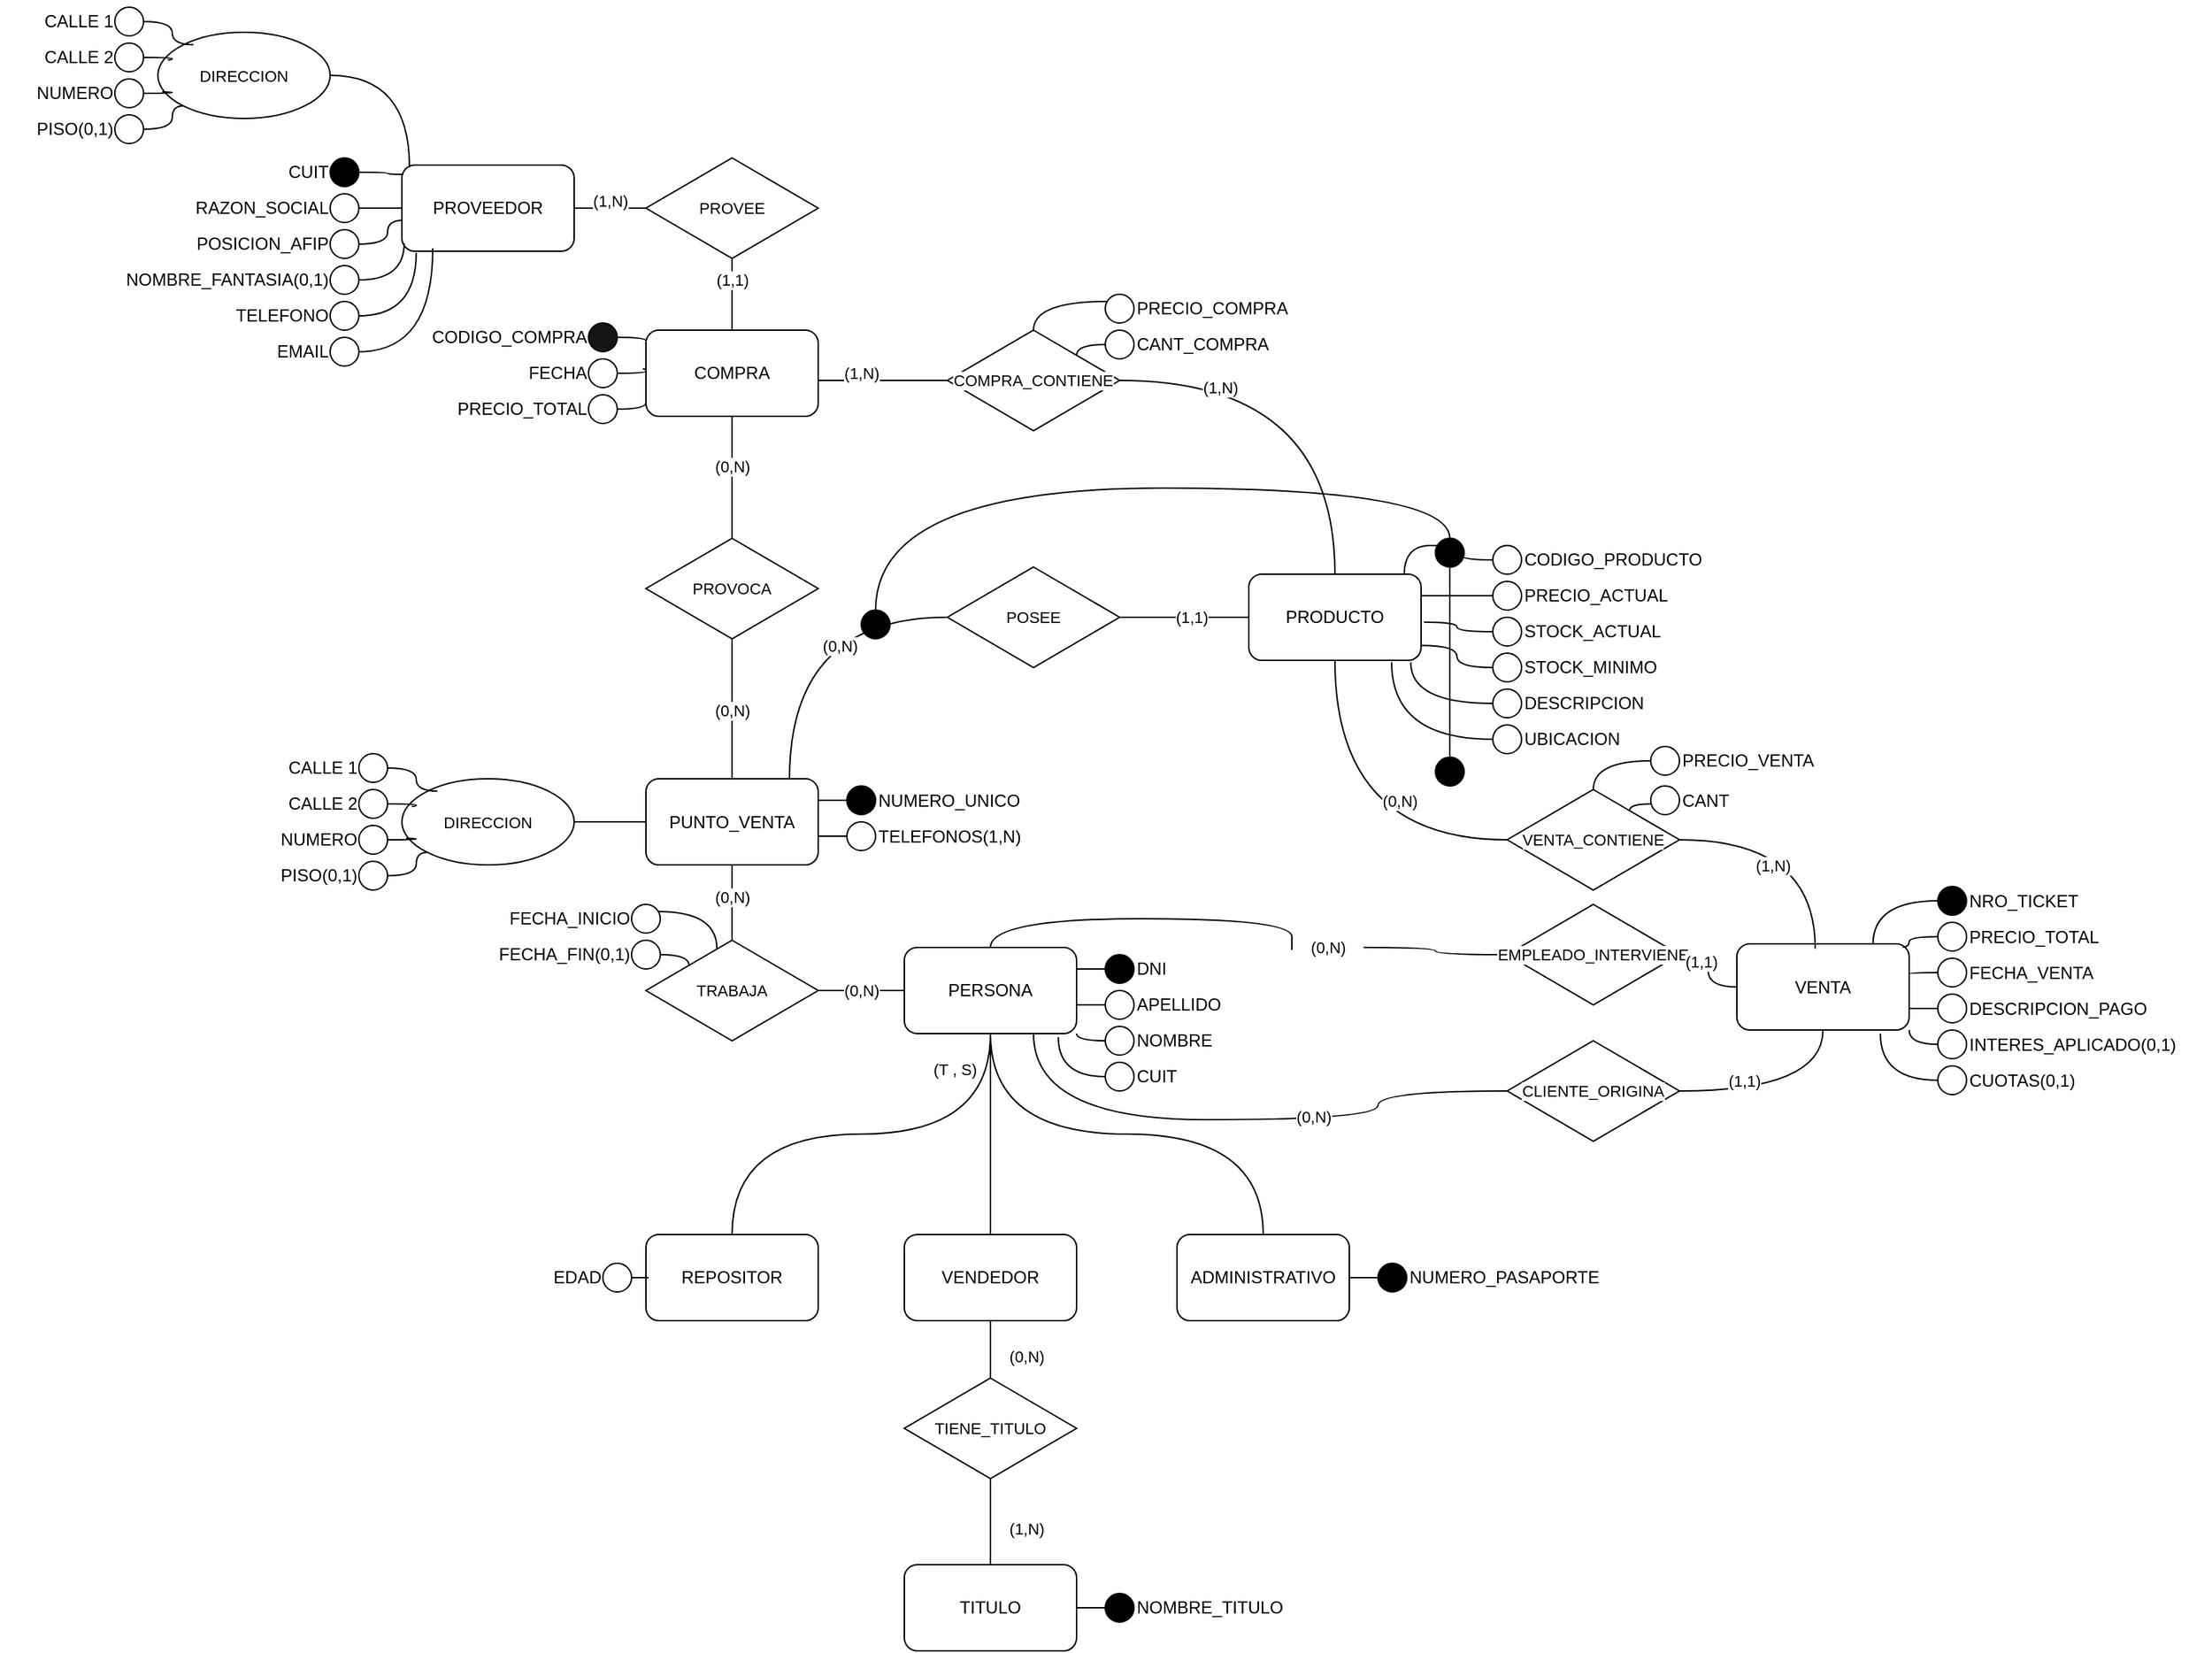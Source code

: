 <mxfile version="24.8.4">
  <diagram name="Page-1" id="FoO_2pNE3vCZ0qcB-FrD">
    <mxGraphModel dx="3493" dy="3166" grid="1" gridSize="10" guides="1" tooltips="1" connect="1" arrows="1" fold="1" page="1" pageScale="1" pageWidth="1700" pageHeight="1100" math="0" shadow="0">
      <root>
        <mxCell id="0" />
        <mxCell id="1" parent="0" />
        <mxCell id="xl4eZjDpa4L7_Frhb7lL-50" style="edgeStyle=orthogonalEdgeStyle;shape=connector;curved=1;rounded=0;orthogonalLoop=1;jettySize=auto;html=1;entryX=0;entryY=0.5;entryDx=0;entryDy=0;strokeColor=default;align=center;verticalAlign=middle;fontFamily=Helvetica;fontSize=11;fontColor=default;labelBackgroundColor=default;endArrow=none;endFill=0;" edge="1" parent="1" source="eh5uRE22Q2Cyg041dglv-1" target="xl4eZjDpa4L7_Frhb7lL-49">
          <mxGeometry relative="1" as="geometry">
            <Array as="points">
              <mxPoint x="-940" y="-760" />
            </Array>
          </mxGeometry>
        </mxCell>
        <mxCell id="xl4eZjDpa4L7_Frhb7lL-111" value="" style="edgeStyle=orthogonalEdgeStyle;shape=connector;curved=1;rounded=0;orthogonalLoop=1;jettySize=auto;html=1;strokeColor=default;align=center;verticalAlign=middle;fontFamily=Helvetica;fontSize=11;fontColor=default;labelBackgroundColor=default;endArrow=none;endFill=0;" edge="1" parent="1" source="eh5uRE22Q2Cyg041dglv-1" target="xl4eZjDpa4L7_Frhb7lL-109">
          <mxGeometry relative="1" as="geometry" />
        </mxCell>
        <mxCell id="eh5uRE22Q2Cyg041dglv-1" value="PUNTO_VENTA" style="rounded=1;whiteSpace=wrap;html=1;" parent="1" vertex="1">
          <mxGeometry x="-1040" y="-647.5" width="120" height="60" as="geometry" />
        </mxCell>
        <mxCell id="eh5uRE22Q2Cyg041dglv-8" value="" style="edgeStyle=orthogonalEdgeStyle;rounded=0;orthogonalLoop=1;jettySize=auto;html=1;curved=1;endArrow=none;endFill=0;entryX=1;entryY=0.25;entryDx=0;entryDy=0;" parent="1" source="eh5uRE22Q2Cyg041dglv-2" target="eh5uRE22Q2Cyg041dglv-1" edge="1">
          <mxGeometry relative="1" as="geometry" />
        </mxCell>
        <mxCell id="eh5uRE22Q2Cyg041dglv-2" value="" style="ellipse;whiteSpace=wrap;html=1;aspect=fixed;fillColor=#000000;" parent="1" vertex="1">
          <mxGeometry x="-900" y="-642.5" width="20" height="20" as="geometry" />
        </mxCell>
        <mxCell id="eh5uRE22Q2Cyg041dglv-3" value="NUMERO_UNICO" style="text;html=1;align=left;verticalAlign=middle;resizable=0;points=[];autosize=1;strokeColor=none;fillColor=none;" parent="1" vertex="1">
          <mxGeometry x="-880" y="-647.5" width="120" height="30" as="geometry" />
        </mxCell>
        <mxCell id="eh5uRE22Q2Cyg041dglv-10" value="" style="edgeStyle=orthogonalEdgeStyle;shape=connector;curved=1;rounded=0;orthogonalLoop=1;jettySize=auto;html=1;strokeColor=default;align=center;verticalAlign=middle;fontFamily=Helvetica;fontSize=11;fontColor=default;labelBackgroundColor=default;endArrow=none;endFill=0;entryX=1.002;entryY=0.665;entryDx=0;entryDy=0;entryPerimeter=0;" parent="1" source="eh5uRE22Q2Cyg041dglv-4" target="eh5uRE22Q2Cyg041dglv-1" edge="1">
          <mxGeometry relative="1" as="geometry" />
        </mxCell>
        <mxCell id="eh5uRE22Q2Cyg041dglv-4" value="" style="ellipse;whiteSpace=wrap;html=1;aspect=fixed;" parent="1" vertex="1">
          <mxGeometry x="-900" y="-617.5" width="20" height="20" as="geometry" />
        </mxCell>
        <mxCell id="eh5uRE22Q2Cyg041dglv-5" value="TELEFONOS(1,N)" style="text;html=1;align=left;verticalAlign=middle;resizable=0;points=[];autosize=1;strokeColor=none;fillColor=none;" parent="1" vertex="1">
          <mxGeometry x="-880" y="-622.5" width="120" height="30" as="geometry" />
        </mxCell>
        <mxCell id="eh5uRE22Q2Cyg041dglv-12" value="" style="edgeStyle=orthogonalEdgeStyle;shape=connector;curved=1;rounded=0;orthogonalLoop=1;jettySize=auto;html=1;strokeColor=default;align=center;verticalAlign=middle;fontFamily=Helvetica;fontSize=11;fontColor=default;labelBackgroundColor=default;endArrow=none;endFill=0;" parent="1" source="eh5uRE22Q2Cyg041dglv-11" target="eh5uRE22Q2Cyg041dglv-1" edge="1">
          <mxGeometry relative="1" as="geometry" />
        </mxCell>
        <mxCell id="eh5uRE22Q2Cyg041dglv-11" value="DIRECCION " style="ellipse;whiteSpace=wrap;html=1;fontFamily=Helvetica;fontSize=11;fontColor=default;labelBackgroundColor=default;" parent="1" vertex="1">
          <mxGeometry x="-1210" y="-647.5" width="120" height="60" as="geometry" />
        </mxCell>
        <mxCell id="eh5uRE22Q2Cyg041dglv-13" value="" style="ellipse;whiteSpace=wrap;html=1;aspect=fixed;" parent="1" vertex="1">
          <mxGeometry x="-1240" y="-665" width="20" height="20" as="geometry" />
        </mxCell>
        <mxCell id="eh5uRE22Q2Cyg041dglv-14" value="CALLE 1" style="text;html=1;align=right;verticalAlign=middle;resizable=0;points=[];autosize=1;strokeColor=none;fillColor=none;" parent="1" vertex="1">
          <mxGeometry x="-1310" y="-670" width="70" height="30" as="geometry" />
        </mxCell>
        <mxCell id="eh5uRE22Q2Cyg041dglv-15" value="" style="ellipse;whiteSpace=wrap;html=1;aspect=fixed;" parent="1" vertex="1">
          <mxGeometry x="-1240" y="-640" width="20" height="20" as="geometry" />
        </mxCell>
        <mxCell id="eh5uRE22Q2Cyg041dglv-16" value="CALLE 2" style="text;html=1;align=right;verticalAlign=middle;resizable=0;points=[];autosize=1;strokeColor=none;fillColor=none;" parent="1" vertex="1">
          <mxGeometry x="-1310" y="-645" width="70" height="30" as="geometry" />
        </mxCell>
        <mxCell id="eh5uRE22Q2Cyg041dglv-17" value="" style="ellipse;whiteSpace=wrap;html=1;aspect=fixed;" parent="1" vertex="1">
          <mxGeometry x="-1240" y="-615" width="20" height="20" as="geometry" />
        </mxCell>
        <mxCell id="eh5uRE22Q2Cyg041dglv-18" value="NUMERO" style="text;html=1;align=right;verticalAlign=middle;resizable=0;points=[];autosize=1;strokeColor=none;fillColor=none;" parent="1" vertex="1">
          <mxGeometry x="-1320" y="-620" width="80" height="30" as="geometry" />
        </mxCell>
        <mxCell id="eh5uRE22Q2Cyg041dglv-24" style="edgeStyle=orthogonalEdgeStyle;shape=connector;curved=1;rounded=0;orthogonalLoop=1;jettySize=auto;html=1;entryX=0;entryY=1;entryDx=0;entryDy=0;strokeColor=default;align=center;verticalAlign=middle;fontFamily=Helvetica;fontSize=11;fontColor=default;labelBackgroundColor=default;endArrow=none;endFill=0;" parent="1" source="eh5uRE22Q2Cyg041dglv-19" target="eh5uRE22Q2Cyg041dglv-11" edge="1">
          <mxGeometry relative="1" as="geometry" />
        </mxCell>
        <mxCell id="eh5uRE22Q2Cyg041dglv-19" value="" style="ellipse;whiteSpace=wrap;html=1;aspect=fixed;" parent="1" vertex="1">
          <mxGeometry x="-1240" y="-590" width="20" height="20" as="geometry" />
        </mxCell>
        <mxCell id="eh5uRE22Q2Cyg041dglv-20" value="PISO(0,1)" style="text;html=1;align=right;verticalAlign=middle;resizable=0;points=[];autosize=1;strokeColor=none;fillColor=none;" parent="1" vertex="1">
          <mxGeometry x="-1320" y="-595" width="80" height="30" as="geometry" />
        </mxCell>
        <mxCell id="eh5uRE22Q2Cyg041dglv-21" style="edgeStyle=orthogonalEdgeStyle;shape=connector;curved=1;rounded=0;orthogonalLoop=1;jettySize=auto;html=1;entryX=0.206;entryY=0.144;entryDx=0;entryDy=0;entryPerimeter=0;strokeColor=default;align=center;verticalAlign=middle;fontFamily=Helvetica;fontSize=11;fontColor=default;labelBackgroundColor=default;endArrow=none;endFill=0;" parent="1" source="eh5uRE22Q2Cyg041dglv-13" target="eh5uRE22Q2Cyg041dglv-11" edge="1">
          <mxGeometry relative="1" as="geometry" />
        </mxCell>
        <mxCell id="eh5uRE22Q2Cyg041dglv-22" style="edgeStyle=orthogonalEdgeStyle;shape=connector;curved=1;rounded=0;orthogonalLoop=1;jettySize=auto;html=1;entryX=0.057;entryY=0.32;entryDx=0;entryDy=0;entryPerimeter=0;strokeColor=default;align=center;verticalAlign=middle;fontFamily=Helvetica;fontSize=11;fontColor=default;labelBackgroundColor=default;endArrow=none;endFill=0;" parent="1" source="eh5uRE22Q2Cyg041dglv-15" target="eh5uRE22Q2Cyg041dglv-11" edge="1">
          <mxGeometry relative="1" as="geometry" />
        </mxCell>
        <mxCell id="eh5uRE22Q2Cyg041dglv-23" style="edgeStyle=orthogonalEdgeStyle;shape=connector;curved=1;rounded=0;orthogonalLoop=1;jettySize=auto;html=1;entryX=0.025;entryY=0.691;entryDx=0;entryDy=0;entryPerimeter=0;strokeColor=default;align=center;verticalAlign=middle;fontFamily=Helvetica;fontSize=11;fontColor=default;labelBackgroundColor=default;endArrow=none;endFill=0;" parent="1" source="eh5uRE22Q2Cyg041dglv-17" target="eh5uRE22Q2Cyg041dglv-11" edge="1">
          <mxGeometry relative="1" as="geometry" />
        </mxCell>
        <mxCell id="xl4eZjDpa4L7_Frhb7lL-84" style="edgeStyle=orthogonalEdgeStyle;shape=connector;curved=1;rounded=0;orthogonalLoop=1;jettySize=auto;html=1;entryX=0;entryY=0.5;entryDx=0;entryDy=0;strokeColor=default;align=center;verticalAlign=middle;fontFamily=Helvetica;fontSize=11;fontColor=default;labelBackgroundColor=default;endArrow=none;endFill=0;" edge="1" parent="1" source="xl4eZjDpa4L7_Frhb7lL-150" target="xl4eZjDpa4L7_Frhb7lL-83">
          <mxGeometry relative="1" as="geometry">
            <Array as="points" />
          </mxGeometry>
        </mxCell>
        <mxCell id="eh5uRE22Q2Cyg041dglv-25" value="PERSONA" style="rounded=1;whiteSpace=wrap;html=1;" parent="1" vertex="1">
          <mxGeometry x="-860" y="-530" width="120" height="60" as="geometry" />
        </mxCell>
        <mxCell id="eh5uRE22Q2Cyg041dglv-26" value="" style="edgeStyle=orthogonalEdgeStyle;rounded=0;orthogonalLoop=1;jettySize=auto;html=1;curved=1;endArrow=none;endFill=0;entryX=1;entryY=0.25;entryDx=0;entryDy=0;" parent="1" source="eh5uRE22Q2Cyg041dglv-27" target="eh5uRE22Q2Cyg041dglv-25" edge="1">
          <mxGeometry relative="1" as="geometry" />
        </mxCell>
        <mxCell id="eh5uRE22Q2Cyg041dglv-27" value="" style="ellipse;whiteSpace=wrap;html=1;aspect=fixed;fillColor=#000000;" parent="1" vertex="1">
          <mxGeometry x="-720" y="-525" width="20" height="20" as="geometry" />
        </mxCell>
        <mxCell id="eh5uRE22Q2Cyg041dglv-28" value="DNI" style="text;html=1;align=left;verticalAlign=middle;resizable=0;points=[];autosize=1;strokeColor=none;fillColor=none;" parent="1" vertex="1">
          <mxGeometry x="-700" y="-530" width="40" height="30" as="geometry" />
        </mxCell>
        <mxCell id="eh5uRE22Q2Cyg041dglv-29" value="" style="edgeStyle=orthogonalEdgeStyle;shape=connector;curved=1;rounded=0;orthogonalLoop=1;jettySize=auto;html=1;strokeColor=default;align=center;verticalAlign=middle;fontFamily=Helvetica;fontSize=11;fontColor=default;labelBackgroundColor=default;endArrow=none;endFill=0;entryX=1.002;entryY=0.665;entryDx=0;entryDy=0;entryPerimeter=0;" parent="1" source="eh5uRE22Q2Cyg041dglv-30" target="eh5uRE22Q2Cyg041dglv-25" edge="1">
          <mxGeometry relative="1" as="geometry" />
        </mxCell>
        <mxCell id="eh5uRE22Q2Cyg041dglv-30" value="" style="ellipse;whiteSpace=wrap;html=1;aspect=fixed;" parent="1" vertex="1">
          <mxGeometry x="-720" y="-500" width="20" height="20" as="geometry" />
        </mxCell>
        <mxCell id="eh5uRE22Q2Cyg041dglv-31" value="APELLIDO" style="text;html=1;align=left;verticalAlign=middle;resizable=0;points=[];autosize=1;strokeColor=none;fillColor=none;" parent="1" vertex="1">
          <mxGeometry x="-700" y="-505" width="80" height="30" as="geometry" />
        </mxCell>
        <mxCell id="eh5uRE22Q2Cyg041dglv-40" style="edgeStyle=orthogonalEdgeStyle;shape=connector;curved=1;rounded=0;orthogonalLoop=1;jettySize=auto;html=1;entryX=1;entryY=1;entryDx=0;entryDy=0;strokeColor=default;align=center;verticalAlign=middle;fontFamily=Helvetica;fontSize=11;fontColor=default;labelBackgroundColor=default;endArrow=none;endFill=0;" parent="1" source="eh5uRE22Q2Cyg041dglv-32" target="eh5uRE22Q2Cyg041dglv-25" edge="1">
          <mxGeometry relative="1" as="geometry" />
        </mxCell>
        <mxCell id="eh5uRE22Q2Cyg041dglv-32" value="" style="ellipse;whiteSpace=wrap;html=1;aspect=fixed;" parent="1" vertex="1">
          <mxGeometry x="-720" y="-475" width="20" height="20" as="geometry" />
        </mxCell>
        <mxCell id="eh5uRE22Q2Cyg041dglv-33" value="NOMBRE" style="text;html=1;align=left;verticalAlign=middle;resizable=0;points=[];autosize=1;strokeColor=none;fillColor=none;" parent="1" vertex="1">
          <mxGeometry x="-700" y="-480" width="80" height="30" as="geometry" />
        </mxCell>
        <mxCell id="eh5uRE22Q2Cyg041dglv-34" value="" style="ellipse;whiteSpace=wrap;html=1;aspect=fixed;" parent="1" vertex="1">
          <mxGeometry x="-720" y="-450" width="20" height="20" as="geometry" />
        </mxCell>
        <mxCell id="eh5uRE22Q2Cyg041dglv-35" value="CUIT" style="text;html=1;align=left;verticalAlign=middle;resizable=0;points=[];autosize=1;strokeColor=none;fillColor=none;" parent="1" vertex="1">
          <mxGeometry x="-700" y="-455" width="50" height="30" as="geometry" />
        </mxCell>
        <mxCell id="eh5uRE22Q2Cyg041dglv-41" style="edgeStyle=orthogonalEdgeStyle;shape=connector;curved=1;rounded=0;orthogonalLoop=1;jettySize=auto;html=1;entryX=0.894;entryY=1.042;entryDx=0;entryDy=0;entryPerimeter=0;strokeColor=default;align=center;verticalAlign=middle;fontFamily=Helvetica;fontSize=11;fontColor=default;labelBackgroundColor=default;endArrow=none;endFill=0;" parent="1" source="eh5uRE22Q2Cyg041dglv-34" target="eh5uRE22Q2Cyg041dglv-25" edge="1">
          <mxGeometry relative="1" as="geometry" />
        </mxCell>
        <mxCell id="xl4eZjDpa4L7_Frhb7lL-8" style="edgeStyle=orthogonalEdgeStyle;shape=connector;curved=1;rounded=0;orthogonalLoop=1;jettySize=auto;html=1;entryX=0.5;entryY=1;entryDx=0;entryDy=0;strokeColor=default;align=center;verticalAlign=middle;fontFamily=Helvetica;fontSize=11;fontColor=default;labelBackgroundColor=default;endArrow=none;endFill=0;" edge="1" parent="1" source="eh5uRE22Q2Cyg041dglv-50" target="eh5uRE22Q2Cyg041dglv-25">
          <mxGeometry relative="1" as="geometry">
            <Array as="points">
              <mxPoint x="-980" y="-400" />
              <mxPoint x="-800" y="-400" />
            </Array>
          </mxGeometry>
        </mxCell>
        <mxCell id="eh5uRE22Q2Cyg041dglv-50" value="REPOSITOR" style="rounded=1;whiteSpace=wrap;html=1;" parent="1" vertex="1">
          <mxGeometry x="-1040" y="-330" width="120" height="60" as="geometry" />
        </mxCell>
        <mxCell id="eh5uRE22Q2Cyg041dglv-54" value="" style="edgeStyle=orthogonalEdgeStyle;shape=connector;curved=1;rounded=0;orthogonalLoop=1;jettySize=auto;html=1;strokeColor=default;align=center;verticalAlign=middle;fontFamily=Helvetica;fontSize=11;fontColor=default;labelBackgroundColor=default;endArrow=none;endFill=0;" parent="1" source="eh5uRE22Q2Cyg041dglv-52" target="eh5uRE22Q2Cyg041dglv-50" edge="1">
          <mxGeometry relative="1" as="geometry" />
        </mxCell>
        <mxCell id="eh5uRE22Q2Cyg041dglv-52" value="" style="ellipse;whiteSpace=wrap;html=1;aspect=fixed;" parent="1" vertex="1">
          <mxGeometry x="-1070" y="-310" width="20" height="20" as="geometry" />
        </mxCell>
        <mxCell id="eh5uRE22Q2Cyg041dglv-53" value="EDAD" style="text;html=1;align=right;verticalAlign=middle;resizable=0;points=[];autosize=1;strokeColor=none;fillColor=none;" parent="1" vertex="1">
          <mxGeometry x="-1130" y="-315" width="60" height="30" as="geometry" />
        </mxCell>
        <mxCell id="xl4eZjDpa4L7_Frhb7lL-9" style="edgeStyle=orthogonalEdgeStyle;shape=connector;curved=1;rounded=0;orthogonalLoop=1;jettySize=auto;html=1;entryX=0.5;entryY=1;entryDx=0;entryDy=0;strokeColor=default;align=center;verticalAlign=middle;fontFamily=Helvetica;fontSize=11;fontColor=default;labelBackgroundColor=default;endArrow=none;endFill=0;" edge="1" parent="1" source="eh5uRE22Q2Cyg041dglv-55" target="eh5uRE22Q2Cyg041dglv-25">
          <mxGeometry relative="1" as="geometry" />
        </mxCell>
        <mxCell id="eh5uRE22Q2Cyg041dglv-55" value="VENDEDOR" style="rounded=1;whiteSpace=wrap;html=1;" parent="1" vertex="1">
          <mxGeometry x="-860" y="-330" width="120" height="60" as="geometry" />
        </mxCell>
        <mxCell id="xl4eZjDpa4L7_Frhb7lL-10" style="edgeStyle=orthogonalEdgeStyle;shape=connector;curved=1;rounded=0;orthogonalLoop=1;jettySize=auto;html=1;entryX=0.5;entryY=1;entryDx=0;entryDy=0;strokeColor=default;align=center;verticalAlign=middle;fontFamily=Helvetica;fontSize=11;fontColor=default;labelBackgroundColor=default;endArrow=none;endFill=0;" edge="1" parent="1" source="eh5uRE22Q2Cyg041dglv-59" target="eh5uRE22Q2Cyg041dglv-25">
          <mxGeometry relative="1" as="geometry">
            <Array as="points">
              <mxPoint x="-610" y="-400" />
              <mxPoint x="-800" y="-400" />
            </Array>
          </mxGeometry>
        </mxCell>
        <mxCell id="eh5uRE22Q2Cyg041dglv-59" value="ADMINISTRATIVO" style="rounded=1;whiteSpace=wrap;html=1;" parent="1" vertex="1">
          <mxGeometry x="-670" y="-330" width="120" height="60" as="geometry" />
        </mxCell>
        <mxCell id="eh5uRE22Q2Cyg041dglv-60" value="" style="edgeStyle=orthogonalEdgeStyle;rounded=0;orthogonalLoop=1;jettySize=auto;html=1;curved=1;endArrow=none;endFill=0;entryX=1;entryY=0.25;entryDx=0;entryDy=0;" parent="1" source="eh5uRE22Q2Cyg041dglv-61" edge="1">
          <mxGeometry relative="1" as="geometry">
            <mxPoint x="-550" y="-300" as="targetPoint" />
          </mxGeometry>
        </mxCell>
        <mxCell id="eh5uRE22Q2Cyg041dglv-61" value="" style="ellipse;whiteSpace=wrap;html=1;aspect=fixed;fillColor=#000000;" parent="1" vertex="1">
          <mxGeometry x="-530" y="-310" width="20" height="20" as="geometry" />
        </mxCell>
        <mxCell id="eh5uRE22Q2Cyg041dglv-62" value="NUMERO_PASAPORTE" style="text;html=1;align=left;verticalAlign=middle;resizable=0;points=[];autosize=1;strokeColor=none;fillColor=none;" parent="1" vertex="1">
          <mxGeometry x="-510" y="-315" width="150" height="30" as="geometry" />
        </mxCell>
        <mxCell id="xl4eZjDpa4L7_Frhb7lL-7" value="" style="edgeStyle=orthogonalEdgeStyle;shape=connector;curved=1;rounded=0;orthogonalLoop=1;jettySize=auto;html=1;strokeColor=default;align=center;verticalAlign=middle;fontFamily=Helvetica;fontSize=11;fontColor=default;labelBackgroundColor=default;endArrow=none;endFill=0;" edge="1" parent="1" source="eh5uRE22Q2Cyg041dglv-74" target="eh5uRE22Q2Cyg041dglv-55">
          <mxGeometry relative="1" as="geometry" />
        </mxCell>
        <mxCell id="eh5uRE22Q2Cyg041dglv-74" value="TIENE_TITULO" style="rhombus;whiteSpace=wrap;html=1;fontFamily=Helvetica;fontSize=11;fontColor=default;labelBackgroundColor=default;" parent="1" vertex="1">
          <mxGeometry x="-860" y="-230" width="120" height="70" as="geometry" />
        </mxCell>
        <mxCell id="xl4eZjDpa4L7_Frhb7lL-6" value="" style="edgeStyle=orthogonalEdgeStyle;shape=connector;curved=1;rounded=0;orthogonalLoop=1;jettySize=auto;html=1;strokeColor=default;align=center;verticalAlign=middle;fontFamily=Helvetica;fontSize=11;fontColor=default;labelBackgroundColor=default;endArrow=none;endFill=0;" edge="1" parent="1" source="xl4eZjDpa4L7_Frhb7lL-1" target="eh5uRE22Q2Cyg041dglv-74">
          <mxGeometry relative="1" as="geometry" />
        </mxCell>
        <mxCell id="xl4eZjDpa4L7_Frhb7lL-1" value="TITULO" style="rounded=1;whiteSpace=wrap;html=1;" vertex="1" parent="1">
          <mxGeometry x="-860" y="-100" width="120" height="60" as="geometry" />
        </mxCell>
        <mxCell id="xl4eZjDpa4L7_Frhb7lL-2" value="" style="edgeStyle=orthogonalEdgeStyle;rounded=0;orthogonalLoop=1;jettySize=auto;html=1;curved=1;endArrow=none;endFill=0;entryX=1;entryY=0.25;entryDx=0;entryDy=0;" edge="1" parent="1" source="xl4eZjDpa4L7_Frhb7lL-3">
          <mxGeometry relative="1" as="geometry">
            <mxPoint x="-740" y="-70" as="targetPoint" />
          </mxGeometry>
        </mxCell>
        <mxCell id="xl4eZjDpa4L7_Frhb7lL-3" value="" style="ellipse;whiteSpace=wrap;html=1;aspect=fixed;fillColor=#000000;" vertex="1" parent="1">
          <mxGeometry x="-720" y="-80" width="20" height="20" as="geometry" />
        </mxCell>
        <mxCell id="xl4eZjDpa4L7_Frhb7lL-4" value="NOMBRE_TITULO" style="text;html=1;align=left;verticalAlign=middle;resizable=0;points=[];autosize=1;strokeColor=none;fillColor=none;" vertex="1" parent="1">
          <mxGeometry x="-700" y="-85" width="120" height="30" as="geometry" />
        </mxCell>
        <mxCell id="xl4eZjDpa4L7_Frhb7lL-11" value="(T , S)" style="text;html=1;align=center;verticalAlign=middle;resizable=0;points=[];autosize=1;strokeColor=none;fillColor=none;fontFamily=Helvetica;fontSize=11;fontColor=default;labelBackgroundColor=default;" vertex="1" parent="1">
          <mxGeometry x="-850" y="-460" width="50" height="30" as="geometry" />
        </mxCell>
        <mxCell id="xl4eZjDpa4L7_Frhb7lL-12" value="(0,N)" style="text;html=1;align=center;verticalAlign=middle;resizable=0;points=[];autosize=1;strokeColor=none;fillColor=none;fontFamily=Helvetica;fontSize=11;fontColor=default;labelBackgroundColor=default;" vertex="1" parent="1">
          <mxGeometry x="-800" y="-260" width="50" height="30" as="geometry" />
        </mxCell>
        <mxCell id="xl4eZjDpa4L7_Frhb7lL-13" value="(1,N)" style="text;html=1;align=center;verticalAlign=middle;resizable=0;points=[];autosize=1;strokeColor=none;fillColor=none;fontFamily=Helvetica;fontSize=11;fontColor=default;labelBackgroundColor=default;" vertex="1" parent="1">
          <mxGeometry x="-800" y="-140" width="50" height="30" as="geometry" />
        </mxCell>
        <mxCell id="xl4eZjDpa4L7_Frhb7lL-15" style="edgeStyle=orthogonalEdgeStyle;shape=connector;curved=1;rounded=0;orthogonalLoop=1;jettySize=auto;html=1;entryX=0;entryY=0.5;entryDx=0;entryDy=0;strokeColor=default;align=center;verticalAlign=middle;fontFamily=Helvetica;fontSize=11;fontColor=default;labelBackgroundColor=default;endArrow=none;endFill=0;" edge="1" parent="1" source="xl4eZjDpa4L7_Frhb7lL-14" target="eh5uRE22Q2Cyg041dglv-25">
          <mxGeometry relative="1" as="geometry" />
        </mxCell>
        <mxCell id="xl4eZjDpa4L7_Frhb7lL-16" style="edgeStyle=orthogonalEdgeStyle;shape=connector;curved=1;rounded=0;orthogonalLoop=1;jettySize=auto;html=1;entryX=0.5;entryY=1;entryDx=0;entryDy=0;strokeColor=default;align=center;verticalAlign=middle;fontFamily=Helvetica;fontSize=11;fontColor=default;labelBackgroundColor=default;endArrow=none;endFill=0;" edge="1" parent="1" source="xl4eZjDpa4L7_Frhb7lL-14" target="eh5uRE22Q2Cyg041dglv-1">
          <mxGeometry relative="1" as="geometry" />
        </mxCell>
        <mxCell id="xl4eZjDpa4L7_Frhb7lL-14" value="TRABAJA" style="rhombus;whiteSpace=wrap;html=1;fontFamily=Helvetica;fontSize=11;fontColor=default;labelBackgroundColor=default;" vertex="1" parent="1">
          <mxGeometry x="-1040" y="-535" width="120" height="70" as="geometry" />
        </mxCell>
        <mxCell id="xl4eZjDpa4L7_Frhb7lL-17" value="" style="ellipse;whiteSpace=wrap;html=1;aspect=fixed;" vertex="1" parent="1">
          <mxGeometry x="-1050" y="-560" width="20" height="20" as="geometry" />
        </mxCell>
        <mxCell id="xl4eZjDpa4L7_Frhb7lL-18" value="FECHA_INICIO" style="text;html=1;align=right;verticalAlign=middle;resizable=0;points=[];autosize=1;strokeColor=none;fillColor=none;" vertex="1" parent="1">
          <mxGeometry x="-1160" y="-565" width="110" height="30" as="geometry" />
        </mxCell>
        <mxCell id="xl4eZjDpa4L7_Frhb7lL-24" style="edgeStyle=orthogonalEdgeStyle;shape=connector;curved=1;rounded=0;orthogonalLoop=1;jettySize=auto;html=1;entryX=0;entryY=0;entryDx=0;entryDy=0;strokeColor=default;align=center;verticalAlign=middle;fontFamily=Helvetica;fontSize=11;fontColor=default;labelBackgroundColor=default;endArrow=none;endFill=0;" edge="1" parent="1" source="xl4eZjDpa4L7_Frhb7lL-20" target="xl4eZjDpa4L7_Frhb7lL-14">
          <mxGeometry relative="1" as="geometry">
            <Array as="points">
              <mxPoint x="-1010" y="-525" />
            </Array>
          </mxGeometry>
        </mxCell>
        <mxCell id="xl4eZjDpa4L7_Frhb7lL-20" value="" style="ellipse;whiteSpace=wrap;html=1;aspect=fixed;" vertex="1" parent="1">
          <mxGeometry x="-1050" y="-535" width="20" height="20" as="geometry" />
        </mxCell>
        <mxCell id="xl4eZjDpa4L7_Frhb7lL-21" value="FECHA_FIN(0,1)" style="text;html=1;align=right;verticalAlign=middle;resizable=0;points=[];autosize=1;strokeColor=none;fillColor=none;" vertex="1" parent="1">
          <mxGeometry x="-1160" y="-540" width="110" height="30" as="geometry" />
        </mxCell>
        <mxCell id="xl4eZjDpa4L7_Frhb7lL-23" style="edgeStyle=orthogonalEdgeStyle;shape=connector;curved=1;rounded=0;orthogonalLoop=1;jettySize=auto;html=1;entryX=0.412;entryY=0.083;entryDx=0;entryDy=0;entryPerimeter=0;strokeColor=default;align=center;verticalAlign=middle;fontFamily=Helvetica;fontSize=11;fontColor=default;labelBackgroundColor=default;endArrow=none;endFill=0;" edge="1" parent="1" source="xl4eZjDpa4L7_Frhb7lL-17" target="xl4eZjDpa4L7_Frhb7lL-14">
          <mxGeometry relative="1" as="geometry">
            <Array as="points">
              <mxPoint x="-991" y="-555" />
            </Array>
          </mxGeometry>
        </mxCell>
        <mxCell id="xl4eZjDpa4L7_Frhb7lL-87" style="edgeStyle=orthogonalEdgeStyle;shape=connector;curved=1;rounded=0;orthogonalLoop=1;jettySize=auto;html=1;entryX=0;entryY=0.5;entryDx=0;entryDy=0;strokeColor=default;align=center;verticalAlign=middle;fontFamily=Helvetica;fontSize=11;fontColor=default;labelBackgroundColor=default;endArrow=none;endFill=0;" edge="1" parent="1" source="xl4eZjDpa4L7_Frhb7lL-25" target="xl4eZjDpa4L7_Frhb7lL-86">
          <mxGeometry relative="1" as="geometry">
            <Array as="points">
              <mxPoint x="-560" y="-605" />
            </Array>
          </mxGeometry>
        </mxCell>
        <mxCell id="xl4eZjDpa4L7_Frhb7lL-25" value="PRODUCTO" style="rounded=1;whiteSpace=wrap;html=1;" vertex="1" parent="1">
          <mxGeometry x="-620" y="-790" width="120" height="60" as="geometry" />
        </mxCell>
        <mxCell id="xl4eZjDpa4L7_Frhb7lL-26" value="" style="ellipse;whiteSpace=wrap;html=1;aspect=fixed;fillColor=#ffffff;" vertex="1" parent="1">
          <mxGeometry x="-450" y="-810" width="20" height="20" as="geometry" />
        </mxCell>
        <mxCell id="xl4eZjDpa4L7_Frhb7lL-27" value="CODIGO_PRODUCTO" style="text;html=1;align=left;verticalAlign=middle;resizable=0;points=[];autosize=1;strokeColor=none;fillColor=none;" vertex="1" parent="1">
          <mxGeometry x="-430" y="-815" width="150" height="30" as="geometry" />
        </mxCell>
        <mxCell id="xl4eZjDpa4L7_Frhb7lL-44" style="edgeStyle=orthogonalEdgeStyle;shape=connector;curved=1;rounded=0;orthogonalLoop=1;jettySize=auto;html=1;entryX=1;entryY=0.25;entryDx=0;entryDy=0;strokeColor=default;align=center;verticalAlign=middle;fontFamily=Helvetica;fontSize=11;fontColor=default;labelBackgroundColor=default;endArrow=none;endFill=0;" edge="1" parent="1" source="xl4eZjDpa4L7_Frhb7lL-30" target="xl4eZjDpa4L7_Frhb7lL-25">
          <mxGeometry relative="1" as="geometry" />
        </mxCell>
        <mxCell id="xl4eZjDpa4L7_Frhb7lL-30" value="" style="ellipse;whiteSpace=wrap;html=1;aspect=fixed;" vertex="1" parent="1">
          <mxGeometry x="-450" y="-785" width="20" height="20" as="geometry" />
        </mxCell>
        <mxCell id="xl4eZjDpa4L7_Frhb7lL-31" value="PRECIO_ACTUAL" style="text;html=1;align=left;verticalAlign=middle;resizable=0;points=[];autosize=1;strokeColor=none;fillColor=none;" vertex="1" parent="1">
          <mxGeometry x="-430" y="-790" width="120" height="30" as="geometry" />
        </mxCell>
        <mxCell id="xl4eZjDpa4L7_Frhb7lL-34" value="" style="ellipse;whiteSpace=wrap;html=1;aspect=fixed;fillColor=#ffffff;" vertex="1" parent="1">
          <mxGeometry x="-450" y="-760" width="20" height="20" as="geometry" />
        </mxCell>
        <mxCell id="xl4eZjDpa4L7_Frhb7lL-35" value="STOCK_ACTUAL" style="text;html=1;align=left;verticalAlign=middle;resizable=0;points=[];autosize=1;strokeColor=none;fillColor=none;" vertex="1" parent="1">
          <mxGeometry x="-430" y="-765" width="120" height="30" as="geometry" />
        </mxCell>
        <mxCell id="xl4eZjDpa4L7_Frhb7lL-36" value="" style="ellipse;whiteSpace=wrap;html=1;aspect=fixed;" vertex="1" parent="1">
          <mxGeometry x="-450" y="-735" width="20" height="20" as="geometry" />
        </mxCell>
        <mxCell id="xl4eZjDpa4L7_Frhb7lL-37" value="STOCK_MINIMO" style="text;html=1;align=left;verticalAlign=middle;resizable=0;points=[];autosize=1;strokeColor=none;fillColor=none;" vertex="1" parent="1">
          <mxGeometry x="-430" y="-740" width="110" height="30" as="geometry" />
        </mxCell>
        <mxCell id="xl4eZjDpa4L7_Frhb7lL-38" value="" style="ellipse;whiteSpace=wrap;html=1;aspect=fixed;" vertex="1" parent="1">
          <mxGeometry x="-450" y="-710" width="20" height="20" as="geometry" />
        </mxCell>
        <mxCell id="xl4eZjDpa4L7_Frhb7lL-39" value="DESCRIPCION" style="text;html=1;align=left;verticalAlign=middle;resizable=0;points=[];autosize=1;strokeColor=none;fillColor=none;" vertex="1" parent="1">
          <mxGeometry x="-430" y="-715" width="110" height="30" as="geometry" />
        </mxCell>
        <mxCell id="xl4eZjDpa4L7_Frhb7lL-40" value="" style="ellipse;whiteSpace=wrap;html=1;aspect=fixed;" vertex="1" parent="1">
          <mxGeometry x="-450" y="-685" width="20" height="20" as="geometry" />
        </mxCell>
        <mxCell id="xl4eZjDpa4L7_Frhb7lL-41" value="UBICACION" style="text;html=1;align=left;verticalAlign=middle;resizable=0;points=[];autosize=1;strokeColor=none;fillColor=none;" vertex="1" parent="1">
          <mxGeometry x="-430" y="-690" width="90" height="30" as="geometry" />
        </mxCell>
        <mxCell id="xl4eZjDpa4L7_Frhb7lL-42" style="edgeStyle=orthogonalEdgeStyle;shape=connector;curved=1;rounded=0;orthogonalLoop=1;jettySize=auto;html=1;entryX=0.902;entryY=0.008;entryDx=0;entryDy=0;entryPerimeter=0;strokeColor=default;align=center;verticalAlign=middle;fontFamily=Helvetica;fontSize=11;fontColor=default;labelBackgroundColor=default;endArrow=none;endFill=0;" edge="1" parent="1" source="xl4eZjDpa4L7_Frhb7lL-26" target="xl4eZjDpa4L7_Frhb7lL-25">
          <mxGeometry relative="1" as="geometry" />
        </mxCell>
        <mxCell id="xl4eZjDpa4L7_Frhb7lL-45" style="edgeStyle=orthogonalEdgeStyle;shape=connector;curved=1;rounded=0;orthogonalLoop=1;jettySize=auto;html=1;entryX=1.017;entryY=0.557;entryDx=0;entryDy=0;entryPerimeter=0;strokeColor=default;align=center;verticalAlign=middle;fontFamily=Helvetica;fontSize=11;fontColor=default;labelBackgroundColor=default;endArrow=none;endFill=0;" edge="1" parent="1" source="xl4eZjDpa4L7_Frhb7lL-34" target="xl4eZjDpa4L7_Frhb7lL-25">
          <mxGeometry relative="1" as="geometry" />
        </mxCell>
        <mxCell id="xl4eZjDpa4L7_Frhb7lL-46" style="edgeStyle=orthogonalEdgeStyle;shape=connector;curved=1;rounded=0;orthogonalLoop=1;jettySize=auto;html=1;entryX=0.999;entryY=0.828;entryDx=0;entryDy=0;entryPerimeter=0;strokeColor=default;align=center;verticalAlign=middle;fontFamily=Helvetica;fontSize=11;fontColor=default;labelBackgroundColor=default;endArrow=none;endFill=0;" edge="1" parent="1" source="xl4eZjDpa4L7_Frhb7lL-36" target="xl4eZjDpa4L7_Frhb7lL-25">
          <mxGeometry relative="1" as="geometry" />
        </mxCell>
        <mxCell id="xl4eZjDpa4L7_Frhb7lL-47" style="edgeStyle=orthogonalEdgeStyle;shape=connector;curved=1;rounded=0;orthogonalLoop=1;jettySize=auto;html=1;entryX=0.94;entryY=1.022;entryDx=0;entryDy=0;entryPerimeter=0;strokeColor=default;align=center;verticalAlign=middle;fontFamily=Helvetica;fontSize=11;fontColor=default;labelBackgroundColor=default;endArrow=none;endFill=0;" edge="1" parent="1" source="xl4eZjDpa4L7_Frhb7lL-38" target="xl4eZjDpa4L7_Frhb7lL-25">
          <mxGeometry relative="1" as="geometry" />
        </mxCell>
        <mxCell id="xl4eZjDpa4L7_Frhb7lL-48" style="edgeStyle=orthogonalEdgeStyle;shape=connector;curved=1;rounded=0;orthogonalLoop=1;jettySize=auto;html=1;entryX=0.829;entryY=1.022;entryDx=0;entryDy=0;entryPerimeter=0;strokeColor=default;align=center;verticalAlign=middle;fontFamily=Helvetica;fontSize=11;fontColor=default;labelBackgroundColor=default;endArrow=none;endFill=0;" edge="1" parent="1" source="xl4eZjDpa4L7_Frhb7lL-40" target="xl4eZjDpa4L7_Frhb7lL-25">
          <mxGeometry relative="1" as="geometry" />
        </mxCell>
        <mxCell id="xl4eZjDpa4L7_Frhb7lL-51" value="" style="edgeStyle=orthogonalEdgeStyle;shape=connector;curved=1;rounded=0;orthogonalLoop=1;jettySize=auto;html=1;strokeColor=default;align=center;verticalAlign=middle;fontFamily=Helvetica;fontSize=11;fontColor=default;labelBackgroundColor=default;endArrow=none;endFill=0;" edge="1" parent="1" source="xl4eZjDpa4L7_Frhb7lL-49" target="xl4eZjDpa4L7_Frhb7lL-25">
          <mxGeometry relative="1" as="geometry" />
        </mxCell>
        <mxCell id="xl4eZjDpa4L7_Frhb7lL-49" value="POSEE" style="rhombus;whiteSpace=wrap;html=1;fontFamily=Helvetica;fontSize=11;fontColor=default;labelBackgroundColor=default;" vertex="1" parent="1">
          <mxGeometry x="-830" y="-795" width="120" height="70" as="geometry" />
        </mxCell>
        <mxCell id="xl4eZjDpa4L7_Frhb7lL-55" style="edgeStyle=orthogonalEdgeStyle;shape=connector;curved=1;rounded=0;orthogonalLoop=1;jettySize=auto;html=1;entryX=0.5;entryY=0;entryDx=0;entryDy=0;strokeColor=default;align=center;verticalAlign=middle;fontFamily=Helvetica;fontSize=11;fontColor=default;labelBackgroundColor=default;endArrow=none;endFill=0;" edge="1" parent="1" source="xl4eZjDpa4L7_Frhb7lL-52" target="xl4eZjDpa4L7_Frhb7lL-53">
          <mxGeometry relative="1" as="geometry">
            <Array as="points">
              <mxPoint x="-880" y="-850" />
              <mxPoint x="-480" y="-850" />
            </Array>
          </mxGeometry>
        </mxCell>
        <mxCell id="xl4eZjDpa4L7_Frhb7lL-52" value="" style="ellipse;whiteSpace=wrap;html=1;aspect=fixed;fillColor=#000000;" vertex="1" parent="1">
          <mxGeometry x="-890" y="-765" width="20" height="20" as="geometry" />
        </mxCell>
        <mxCell id="xl4eZjDpa4L7_Frhb7lL-56" style="edgeStyle=orthogonalEdgeStyle;shape=connector;curved=1;rounded=0;orthogonalLoop=1;jettySize=auto;html=1;entryX=0.5;entryY=0;entryDx=0;entryDy=0;strokeColor=default;align=center;verticalAlign=middle;fontFamily=Helvetica;fontSize=11;fontColor=default;labelBackgroundColor=default;endArrow=none;endFill=0;" edge="1" parent="1" source="xl4eZjDpa4L7_Frhb7lL-53" target="xl4eZjDpa4L7_Frhb7lL-54">
          <mxGeometry relative="1" as="geometry" />
        </mxCell>
        <mxCell id="xl4eZjDpa4L7_Frhb7lL-53" value="" style="ellipse;whiteSpace=wrap;html=1;aspect=fixed;fillColor=#000000;" vertex="1" parent="1">
          <mxGeometry x="-490" y="-815" width="20" height="20" as="geometry" />
        </mxCell>
        <mxCell id="xl4eZjDpa4L7_Frhb7lL-54" value="" style="ellipse;whiteSpace=wrap;html=1;aspect=fixed;fillColor=#000000;" vertex="1" parent="1">
          <mxGeometry x="-490" y="-662.5" width="20" height="20" as="geometry" />
        </mxCell>
        <mxCell id="xl4eZjDpa4L7_Frhb7lL-57" value="VENTA" style="rounded=1;whiteSpace=wrap;html=1;" vertex="1" parent="1">
          <mxGeometry x="-280" y="-532.5" width="120" height="60" as="geometry" />
        </mxCell>
        <mxCell id="xl4eZjDpa4L7_Frhb7lL-61" value="" style="ellipse;whiteSpace=wrap;html=1;aspect=fixed;fillColor=#000000;" vertex="1" parent="1">
          <mxGeometry x="-140" y="-572.5" width="20" height="20" as="geometry" />
        </mxCell>
        <mxCell id="xl4eZjDpa4L7_Frhb7lL-62" value="NRO_TICKET" style="text;html=1;align=left;verticalAlign=middle;resizable=0;points=[];autosize=1;strokeColor=none;fillColor=none;" vertex="1" parent="1">
          <mxGeometry x="-120" y="-577.5" width="100" height="30" as="geometry" />
        </mxCell>
        <mxCell id="xl4eZjDpa4L7_Frhb7lL-63" value="" style="ellipse;whiteSpace=wrap;html=1;aspect=fixed;" vertex="1" parent="1">
          <mxGeometry x="-140" y="-547.5" width="20" height="20" as="geometry" />
        </mxCell>
        <mxCell id="xl4eZjDpa4L7_Frhb7lL-64" value="PRECIO_TOTAL" style="text;html=1;align=left;verticalAlign=middle;resizable=0;points=[];autosize=1;strokeColor=none;fillColor=none;" vertex="1" parent="1">
          <mxGeometry x="-120" y="-552.5" width="110" height="30" as="geometry" />
        </mxCell>
        <mxCell id="xl4eZjDpa4L7_Frhb7lL-65" value="" style="ellipse;whiteSpace=wrap;html=1;aspect=fixed;" vertex="1" parent="1">
          <mxGeometry x="-140" y="-522.5" width="20" height="20" as="geometry" />
        </mxCell>
        <mxCell id="xl4eZjDpa4L7_Frhb7lL-66" value="FECHA_VENTA" style="text;html=1;align=left;verticalAlign=middle;resizable=0;points=[];autosize=1;strokeColor=none;fillColor=none;" vertex="1" parent="1">
          <mxGeometry x="-120" y="-527.5" width="110" height="30" as="geometry" />
        </mxCell>
        <mxCell id="xl4eZjDpa4L7_Frhb7lL-77" style="edgeStyle=orthogonalEdgeStyle;shape=connector;curved=1;rounded=0;orthogonalLoop=1;jettySize=auto;html=1;entryX=1;entryY=0.75;entryDx=0;entryDy=0;strokeColor=default;align=center;verticalAlign=middle;fontFamily=Helvetica;fontSize=11;fontColor=default;labelBackgroundColor=default;endArrow=none;endFill=0;" edge="1" parent="1" source="xl4eZjDpa4L7_Frhb7lL-67" target="xl4eZjDpa4L7_Frhb7lL-57">
          <mxGeometry relative="1" as="geometry" />
        </mxCell>
        <mxCell id="xl4eZjDpa4L7_Frhb7lL-67" value="" style="ellipse;whiteSpace=wrap;html=1;aspect=fixed;" vertex="1" parent="1">
          <mxGeometry x="-140" y="-497.5" width="20" height="20" as="geometry" />
        </mxCell>
        <mxCell id="xl4eZjDpa4L7_Frhb7lL-68" value="DESCRIPCION_PAGO" style="text;html=1;align=left;verticalAlign=middle;resizable=0;points=[];autosize=1;strokeColor=none;fillColor=none;" vertex="1" parent="1">
          <mxGeometry x="-120" y="-502.5" width="150" height="30" as="geometry" />
        </mxCell>
        <mxCell id="xl4eZjDpa4L7_Frhb7lL-78" style="edgeStyle=orthogonalEdgeStyle;shape=connector;curved=1;rounded=0;orthogonalLoop=1;jettySize=auto;html=1;entryX=1;entryY=1;entryDx=0;entryDy=0;strokeColor=default;align=center;verticalAlign=middle;fontFamily=Helvetica;fontSize=11;fontColor=default;labelBackgroundColor=default;endArrow=none;endFill=0;" edge="1" parent="1" source="xl4eZjDpa4L7_Frhb7lL-70" target="xl4eZjDpa4L7_Frhb7lL-57">
          <mxGeometry relative="1" as="geometry" />
        </mxCell>
        <mxCell id="xl4eZjDpa4L7_Frhb7lL-70" value="" style="ellipse;whiteSpace=wrap;html=1;aspect=fixed;" vertex="1" parent="1">
          <mxGeometry x="-140" y="-472.5" width="20" height="20" as="geometry" />
        </mxCell>
        <mxCell id="xl4eZjDpa4L7_Frhb7lL-71" value="INTERES_APLICADO(0,1)" style="text;html=1;align=left;verticalAlign=middle;resizable=0;points=[];autosize=1;strokeColor=none;fillColor=none;" vertex="1" parent="1">
          <mxGeometry x="-120" y="-477.5" width="170" height="30" as="geometry" />
        </mxCell>
        <mxCell id="xl4eZjDpa4L7_Frhb7lL-72" value="" style="ellipse;whiteSpace=wrap;html=1;aspect=fixed;" vertex="1" parent="1">
          <mxGeometry x="-140" y="-447.5" width="20" height="20" as="geometry" />
        </mxCell>
        <mxCell id="xl4eZjDpa4L7_Frhb7lL-73" value="CUOTAS(0,1)" style="text;html=1;align=left;verticalAlign=middle;resizable=0;points=[];autosize=1;strokeColor=none;fillColor=none;" vertex="1" parent="1">
          <mxGeometry x="-120" y="-452.5" width="100" height="30" as="geometry" />
        </mxCell>
        <mxCell id="xl4eZjDpa4L7_Frhb7lL-74" style="edgeStyle=orthogonalEdgeStyle;shape=connector;curved=1;rounded=0;orthogonalLoop=1;jettySize=auto;html=1;entryX=0.79;entryY=0.007;entryDx=0;entryDy=0;entryPerimeter=0;strokeColor=default;align=center;verticalAlign=middle;fontFamily=Helvetica;fontSize=11;fontColor=default;labelBackgroundColor=default;endArrow=none;endFill=0;" edge="1" parent="1" source="xl4eZjDpa4L7_Frhb7lL-61" target="xl4eZjDpa4L7_Frhb7lL-57">
          <mxGeometry relative="1" as="geometry" />
        </mxCell>
        <mxCell id="xl4eZjDpa4L7_Frhb7lL-75" style="edgeStyle=orthogonalEdgeStyle;shape=connector;curved=1;rounded=0;orthogonalLoop=1;jettySize=auto;html=1;entryX=0.962;entryY=0.037;entryDx=0;entryDy=0;entryPerimeter=0;strokeColor=default;align=center;verticalAlign=middle;fontFamily=Helvetica;fontSize=11;fontColor=default;labelBackgroundColor=default;endArrow=none;endFill=0;" edge="1" parent="1" source="xl4eZjDpa4L7_Frhb7lL-63" target="xl4eZjDpa4L7_Frhb7lL-57">
          <mxGeometry relative="1" as="geometry" />
        </mxCell>
        <mxCell id="xl4eZjDpa4L7_Frhb7lL-76" style="edgeStyle=orthogonalEdgeStyle;shape=connector;curved=1;rounded=0;orthogonalLoop=1;jettySize=auto;html=1;entryX=0.996;entryY=0.35;entryDx=0;entryDy=0;entryPerimeter=0;strokeColor=default;align=center;verticalAlign=middle;fontFamily=Helvetica;fontSize=11;fontColor=default;labelBackgroundColor=default;endArrow=none;endFill=0;" edge="1" parent="1" source="xl4eZjDpa4L7_Frhb7lL-65" target="xl4eZjDpa4L7_Frhb7lL-57">
          <mxGeometry relative="1" as="geometry" />
        </mxCell>
        <mxCell id="xl4eZjDpa4L7_Frhb7lL-79" style="edgeStyle=orthogonalEdgeStyle;shape=connector;curved=1;rounded=0;orthogonalLoop=1;jettySize=auto;html=1;entryX=0.833;entryY=1.042;entryDx=0;entryDy=0;entryPerimeter=0;strokeColor=default;align=center;verticalAlign=middle;fontFamily=Helvetica;fontSize=11;fontColor=default;labelBackgroundColor=default;endArrow=none;endFill=0;" edge="1" parent="1" source="xl4eZjDpa4L7_Frhb7lL-72" target="xl4eZjDpa4L7_Frhb7lL-57">
          <mxGeometry relative="1" as="geometry" />
        </mxCell>
        <mxCell id="xl4eZjDpa4L7_Frhb7lL-81" value="" style="edgeStyle=orthogonalEdgeStyle;shape=connector;curved=1;rounded=0;orthogonalLoop=1;jettySize=auto;html=1;strokeColor=default;align=center;verticalAlign=middle;fontFamily=Helvetica;fontSize=11;fontColor=default;labelBackgroundColor=default;endArrow=none;endFill=0;" edge="1" parent="1" source="xl4eZjDpa4L7_Frhb7lL-80" target="xl4eZjDpa4L7_Frhb7lL-57">
          <mxGeometry relative="1" as="geometry" />
        </mxCell>
        <mxCell id="xl4eZjDpa4L7_Frhb7lL-82" style="edgeStyle=orthogonalEdgeStyle;shape=connector;curved=1;rounded=0;orthogonalLoop=1;jettySize=auto;html=1;entryX=0.75;entryY=1;entryDx=0;entryDy=0;strokeColor=default;align=center;verticalAlign=middle;fontFamily=Helvetica;fontSize=11;fontColor=default;labelBackgroundColor=default;endArrow=none;endFill=0;" edge="1" parent="1" source="xl4eZjDpa4L7_Frhb7lL-80" target="eh5uRE22Q2Cyg041dglv-25">
          <mxGeometry relative="1" as="geometry">
            <Array as="points">
              <mxPoint x="-530" y="-430" />
              <mxPoint x="-530" y="-410" />
              <mxPoint x="-770" y="-410" />
            </Array>
          </mxGeometry>
        </mxCell>
        <mxCell id="xl4eZjDpa4L7_Frhb7lL-80" value="CLIENTE_ORIGINA" style="rhombus;whiteSpace=wrap;html=1;fontFamily=Helvetica;fontSize=11;fontColor=default;labelBackgroundColor=default;" vertex="1" parent="1">
          <mxGeometry x="-440" y="-465" width="120" height="70" as="geometry" />
        </mxCell>
        <mxCell id="xl4eZjDpa4L7_Frhb7lL-85" style="edgeStyle=orthogonalEdgeStyle;shape=connector;curved=1;rounded=0;orthogonalLoop=1;jettySize=auto;html=1;entryX=0;entryY=0.5;entryDx=0;entryDy=0;strokeColor=default;align=center;verticalAlign=middle;fontFamily=Helvetica;fontSize=11;fontColor=default;labelBackgroundColor=default;endArrow=none;endFill=0;" edge="1" parent="1" source="xl4eZjDpa4L7_Frhb7lL-83" target="xl4eZjDpa4L7_Frhb7lL-57">
          <mxGeometry relative="1" as="geometry" />
        </mxCell>
        <mxCell id="xl4eZjDpa4L7_Frhb7lL-83" value="EMPLEADO_INTERVIENE" style="rhombus;whiteSpace=wrap;html=1;fontFamily=Helvetica;fontSize=11;fontColor=default;labelBackgroundColor=default;" vertex="1" parent="1">
          <mxGeometry x="-440" y="-560" width="120" height="70" as="geometry" />
        </mxCell>
        <mxCell id="xl4eZjDpa4L7_Frhb7lL-86" value="VENTA_CONTIENE" style="rhombus;whiteSpace=wrap;html=1;fontFamily=Helvetica;fontSize=11;fontColor=default;labelBackgroundColor=default;" vertex="1" parent="1">
          <mxGeometry x="-440" y="-640" width="120" height="70" as="geometry" />
        </mxCell>
        <mxCell id="xl4eZjDpa4L7_Frhb7lL-88" style="edgeStyle=orthogonalEdgeStyle;shape=connector;curved=1;rounded=0;orthogonalLoop=1;jettySize=auto;html=1;entryX=0.455;entryY=0.056;entryDx=0;entryDy=0;entryPerimeter=0;strokeColor=default;align=center;verticalAlign=middle;fontFamily=Helvetica;fontSize=11;fontColor=default;labelBackgroundColor=default;endArrow=none;endFill=0;" edge="1" parent="1" source="xl4eZjDpa4L7_Frhb7lL-86" target="xl4eZjDpa4L7_Frhb7lL-57">
          <mxGeometry relative="1" as="geometry" />
        </mxCell>
        <mxCell id="xl4eZjDpa4L7_Frhb7lL-103" style="edgeStyle=orthogonalEdgeStyle;shape=connector;curved=1;rounded=0;orthogonalLoop=1;jettySize=auto;html=1;entryX=0;entryY=0.5;entryDx=0;entryDy=0;strokeColor=default;align=center;verticalAlign=middle;fontFamily=Helvetica;fontSize=11;fontColor=default;labelBackgroundColor=default;endArrow=none;endFill=0;" edge="1" parent="1" source="xl4eZjDpa4L7_Frhb7lL-90" target="xl4eZjDpa4L7_Frhb7lL-102">
          <mxGeometry relative="1" as="geometry">
            <Array as="points">
              <mxPoint x="-980" y="-925" />
            </Array>
          </mxGeometry>
        </mxCell>
        <mxCell id="xl4eZjDpa4L7_Frhb7lL-90" value="COMPRA" style="rounded=1;whiteSpace=wrap;html=1;" vertex="1" parent="1">
          <mxGeometry x="-1040" y="-960" width="120" height="60" as="geometry" />
        </mxCell>
        <mxCell id="xl4eZjDpa4L7_Frhb7lL-91" value="" style="ellipse;whiteSpace=wrap;html=1;aspect=fixed;fillColor=#141414;" vertex="1" parent="1">
          <mxGeometry x="-1080" y="-965" width="20" height="20" as="geometry" />
        </mxCell>
        <mxCell id="xl4eZjDpa4L7_Frhb7lL-92" value="CODIGO_COMPRA" style="text;html=1;align=right;verticalAlign=middle;resizable=0;points=[];autosize=1;strokeColor=none;fillColor=none;" vertex="1" parent="1">
          <mxGeometry x="-1210" y="-970" width="130" height="30" as="geometry" />
        </mxCell>
        <mxCell id="xl4eZjDpa4L7_Frhb7lL-93" value="" style="ellipse;whiteSpace=wrap;html=1;aspect=fixed;" vertex="1" parent="1">
          <mxGeometry x="-1080" y="-940" width="20" height="20" as="geometry" />
        </mxCell>
        <mxCell id="xl4eZjDpa4L7_Frhb7lL-94" value="FECHA" style="text;html=1;align=right;verticalAlign=middle;resizable=0;points=[];autosize=1;strokeColor=none;fillColor=none;" vertex="1" parent="1">
          <mxGeometry x="-1140" y="-945" width="60" height="30" as="geometry" />
        </mxCell>
        <mxCell id="xl4eZjDpa4L7_Frhb7lL-95" value="" style="ellipse;whiteSpace=wrap;html=1;aspect=fixed;" vertex="1" parent="1">
          <mxGeometry x="-1080" y="-915" width="20" height="20" as="geometry" />
        </mxCell>
        <mxCell id="xl4eZjDpa4L7_Frhb7lL-96" value="PRECIO_TOTAL" style="text;html=1;align=right;verticalAlign=middle;resizable=0;points=[];autosize=1;strokeColor=none;fillColor=none;" vertex="1" parent="1">
          <mxGeometry x="-1190" y="-920" width="110" height="30" as="geometry" />
        </mxCell>
        <mxCell id="xl4eZjDpa4L7_Frhb7lL-99" style="edgeStyle=orthogonalEdgeStyle;shape=connector;curved=1;rounded=0;orthogonalLoop=1;jettySize=auto;html=1;entryX=0.003;entryY=0.124;entryDx=0;entryDy=0;entryPerimeter=0;strokeColor=default;align=center;verticalAlign=middle;fontFamily=Helvetica;fontSize=11;fontColor=default;labelBackgroundColor=default;endArrow=none;endFill=0;" edge="1" parent="1" source="xl4eZjDpa4L7_Frhb7lL-91" target="xl4eZjDpa4L7_Frhb7lL-90">
          <mxGeometry relative="1" as="geometry" />
        </mxCell>
        <mxCell id="xl4eZjDpa4L7_Frhb7lL-100" style="edgeStyle=orthogonalEdgeStyle;shape=connector;curved=1;rounded=0;orthogonalLoop=1;jettySize=auto;html=1;entryX=-0.018;entryY=0.449;entryDx=0;entryDy=0;entryPerimeter=0;strokeColor=default;align=center;verticalAlign=middle;fontFamily=Helvetica;fontSize=11;fontColor=default;labelBackgroundColor=default;endArrow=none;endFill=0;" edge="1" parent="1" source="xl4eZjDpa4L7_Frhb7lL-93" target="xl4eZjDpa4L7_Frhb7lL-90">
          <mxGeometry relative="1" as="geometry" />
        </mxCell>
        <mxCell id="xl4eZjDpa4L7_Frhb7lL-101" style="edgeStyle=orthogonalEdgeStyle;shape=connector;curved=1;rounded=0;orthogonalLoop=1;jettySize=auto;html=1;entryX=-0.005;entryY=0.842;entryDx=0;entryDy=0;entryPerimeter=0;strokeColor=default;align=center;verticalAlign=middle;fontFamily=Helvetica;fontSize=11;fontColor=default;labelBackgroundColor=default;endArrow=none;endFill=0;" edge="1" parent="1" source="xl4eZjDpa4L7_Frhb7lL-95" target="xl4eZjDpa4L7_Frhb7lL-90">
          <mxGeometry relative="1" as="geometry" />
        </mxCell>
        <mxCell id="xl4eZjDpa4L7_Frhb7lL-104" style="edgeStyle=orthogonalEdgeStyle;shape=connector;curved=1;rounded=0;orthogonalLoop=1;jettySize=auto;html=1;entryX=0.5;entryY=0;entryDx=0;entryDy=0;strokeColor=default;align=center;verticalAlign=middle;fontFamily=Helvetica;fontSize=11;fontColor=default;labelBackgroundColor=default;endArrow=none;endFill=0;" edge="1" parent="1" source="xl4eZjDpa4L7_Frhb7lL-102" target="xl4eZjDpa4L7_Frhb7lL-25">
          <mxGeometry relative="1" as="geometry" />
        </mxCell>
        <mxCell id="xl4eZjDpa4L7_Frhb7lL-102" value="COMPRA_CONTIENE" style="rhombus;whiteSpace=wrap;html=1;fontFamily=Helvetica;fontSize=11;fontColor=default;labelBackgroundColor=default;" vertex="1" parent="1">
          <mxGeometry x="-830" y="-960" width="120" height="70" as="geometry" />
        </mxCell>
        <mxCell id="xl4eZjDpa4L7_Frhb7lL-107" style="edgeStyle=orthogonalEdgeStyle;shape=connector;curved=1;rounded=0;orthogonalLoop=1;jettySize=auto;html=1;entryX=0.5;entryY=0;entryDx=0;entryDy=0;strokeColor=default;align=center;verticalAlign=middle;fontFamily=Helvetica;fontSize=11;fontColor=default;labelBackgroundColor=default;endArrow=none;endFill=0;" edge="1" parent="1" source="xl4eZjDpa4L7_Frhb7lL-105" target="xl4eZjDpa4L7_Frhb7lL-102">
          <mxGeometry relative="1" as="geometry">
            <Array as="points">
              <mxPoint x="-770" y="-980" />
            </Array>
          </mxGeometry>
        </mxCell>
        <mxCell id="xl4eZjDpa4L7_Frhb7lL-105" value="" style="ellipse;whiteSpace=wrap;html=1;aspect=fixed;" vertex="1" parent="1">
          <mxGeometry x="-720" y="-985" width="20" height="20" as="geometry" />
        </mxCell>
        <mxCell id="xl4eZjDpa4L7_Frhb7lL-106" value="PRECIO_COMPRA" style="text;html=1;align=left;verticalAlign=middle;resizable=0;points=[];autosize=1;strokeColor=none;fillColor=none;" vertex="1" parent="1">
          <mxGeometry x="-700" y="-990" width="130" height="30" as="geometry" />
        </mxCell>
        <mxCell id="xl4eZjDpa4L7_Frhb7lL-112" value="" style="edgeStyle=orthogonalEdgeStyle;shape=connector;curved=1;rounded=0;orthogonalLoop=1;jettySize=auto;html=1;strokeColor=default;align=center;verticalAlign=middle;fontFamily=Helvetica;fontSize=11;fontColor=default;labelBackgroundColor=default;endArrow=none;endFill=0;" edge="1" parent="1" source="xl4eZjDpa4L7_Frhb7lL-109" target="xl4eZjDpa4L7_Frhb7lL-90">
          <mxGeometry relative="1" as="geometry" />
        </mxCell>
        <mxCell id="xl4eZjDpa4L7_Frhb7lL-109" value="PROVOCA" style="rhombus;whiteSpace=wrap;html=1;fontFamily=Helvetica;fontSize=11;fontColor=default;labelBackgroundColor=default;" vertex="1" parent="1">
          <mxGeometry x="-1040" y="-815" width="120" height="70" as="geometry" />
        </mxCell>
        <mxCell id="xl4eZjDpa4L7_Frhb7lL-149" value="" style="edgeStyle=orthogonalEdgeStyle;shape=connector;curved=1;rounded=0;orthogonalLoop=1;jettySize=auto;html=1;strokeColor=default;align=center;verticalAlign=middle;fontFamily=Helvetica;fontSize=11;fontColor=default;labelBackgroundColor=default;endArrow=none;endFill=0;" edge="1" parent="1" source="xl4eZjDpa4L7_Frhb7lL-113" target="xl4eZjDpa4L7_Frhb7lL-90">
          <mxGeometry relative="1" as="geometry" />
        </mxCell>
        <mxCell id="xl4eZjDpa4L7_Frhb7lL-113" value="PROVEE" style="rhombus;whiteSpace=wrap;html=1;fontFamily=Helvetica;fontSize=11;fontColor=default;labelBackgroundColor=default;" vertex="1" parent="1">
          <mxGeometry x="-1040" y="-1080" width="120" height="70" as="geometry" />
        </mxCell>
        <mxCell id="xl4eZjDpa4L7_Frhb7lL-148" value="" style="edgeStyle=orthogonalEdgeStyle;shape=connector;curved=1;rounded=0;orthogonalLoop=1;jettySize=auto;html=1;strokeColor=default;align=center;verticalAlign=middle;fontFamily=Helvetica;fontSize=11;fontColor=default;labelBackgroundColor=default;endArrow=none;endFill=0;" edge="1" parent="1" source="xl4eZjDpa4L7_Frhb7lL-114" target="xl4eZjDpa4L7_Frhb7lL-113">
          <mxGeometry relative="1" as="geometry" />
        </mxCell>
        <mxCell id="xl4eZjDpa4L7_Frhb7lL-114" value="PROVEEDOR" style="rounded=1;whiteSpace=wrap;html=1;" vertex="1" parent="1">
          <mxGeometry x="-1210" y="-1075" width="120" height="60" as="geometry" />
        </mxCell>
        <mxCell id="xl4eZjDpa4L7_Frhb7lL-115" value="" style="ellipse;whiteSpace=wrap;html=1;aspect=fixed;fillColor=#000000;" vertex="1" parent="1">
          <mxGeometry x="-1260" y="-1080" width="20" height="20" as="geometry" />
        </mxCell>
        <mxCell id="xl4eZjDpa4L7_Frhb7lL-116" value="CUIT" style="text;html=1;align=right;verticalAlign=middle;resizable=0;points=[];autosize=1;strokeColor=none;fillColor=none;" vertex="1" parent="1">
          <mxGeometry x="-1310" y="-1085" width="50" height="30" as="geometry" />
        </mxCell>
        <mxCell id="xl4eZjDpa4L7_Frhb7lL-143" style="edgeStyle=orthogonalEdgeStyle;shape=connector;curved=1;rounded=0;orthogonalLoop=1;jettySize=auto;html=1;entryX=0;entryY=0.5;entryDx=0;entryDy=0;strokeColor=default;align=center;verticalAlign=middle;fontFamily=Helvetica;fontSize=11;fontColor=default;labelBackgroundColor=default;endArrow=none;endFill=0;" edge="1" parent="1" source="xl4eZjDpa4L7_Frhb7lL-117" target="xl4eZjDpa4L7_Frhb7lL-114">
          <mxGeometry relative="1" as="geometry" />
        </mxCell>
        <mxCell id="xl4eZjDpa4L7_Frhb7lL-117" value="" style="ellipse;whiteSpace=wrap;html=1;aspect=fixed;fillColor=#FFFFFF;" vertex="1" parent="1">
          <mxGeometry x="-1260" y="-1055" width="20" height="20" as="geometry" />
        </mxCell>
        <mxCell id="xl4eZjDpa4L7_Frhb7lL-118" value="RAZON_SOCIAL" style="text;html=1;align=right;verticalAlign=middle;resizable=0;points=[];autosize=1;strokeColor=none;fillColor=none;" vertex="1" parent="1">
          <mxGeometry x="-1370" y="-1060" width="110" height="30" as="geometry" />
        </mxCell>
        <mxCell id="xl4eZjDpa4L7_Frhb7lL-119" value="" style="ellipse;whiteSpace=wrap;html=1;aspect=fixed;" vertex="1" parent="1">
          <mxGeometry x="-1260" y="-1030" width="20" height="20" as="geometry" />
        </mxCell>
        <mxCell id="xl4eZjDpa4L7_Frhb7lL-120" value="POSICION_AFIP" style="text;html=1;align=right;verticalAlign=middle;resizable=0;points=[];autosize=1;strokeColor=none;fillColor=none;" vertex="1" parent="1">
          <mxGeometry x="-1370" y="-1035" width="110" height="30" as="geometry" />
        </mxCell>
        <mxCell id="xl4eZjDpa4L7_Frhb7lL-121" value="" style="ellipse;whiteSpace=wrap;html=1;aspect=fixed;" vertex="1" parent="1">
          <mxGeometry x="-1260" y="-1005" width="20" height="20" as="geometry" />
        </mxCell>
        <mxCell id="xl4eZjDpa4L7_Frhb7lL-122" value="NOMBRE_FANTASIA(0,1)" style="text;html=1;align=right;verticalAlign=middle;resizable=0;points=[];autosize=1;strokeColor=none;fillColor=none;" vertex="1" parent="1">
          <mxGeometry x="-1420" y="-1010" width="160" height="30" as="geometry" />
        </mxCell>
        <mxCell id="xl4eZjDpa4L7_Frhb7lL-123" value="DIRECCION " style="ellipse;whiteSpace=wrap;html=1;fontFamily=Helvetica;fontSize=11;fontColor=default;labelBackgroundColor=default;" vertex="1" parent="1">
          <mxGeometry x="-1380" y="-1167.5" width="120" height="60" as="geometry" />
        </mxCell>
        <mxCell id="xl4eZjDpa4L7_Frhb7lL-124" value="" style="ellipse;whiteSpace=wrap;html=1;aspect=fixed;" vertex="1" parent="1">
          <mxGeometry x="-1410" y="-1185" width="20" height="20" as="geometry" />
        </mxCell>
        <mxCell id="xl4eZjDpa4L7_Frhb7lL-125" value="CALLE 1" style="text;html=1;align=right;verticalAlign=middle;resizable=0;points=[];autosize=1;strokeColor=none;fillColor=none;" vertex="1" parent="1">
          <mxGeometry x="-1480" y="-1190" width="70" height="30" as="geometry" />
        </mxCell>
        <mxCell id="xl4eZjDpa4L7_Frhb7lL-126" value="" style="ellipse;whiteSpace=wrap;html=1;aspect=fixed;" vertex="1" parent="1">
          <mxGeometry x="-1410" y="-1160" width="20" height="20" as="geometry" />
        </mxCell>
        <mxCell id="xl4eZjDpa4L7_Frhb7lL-127" value="CALLE 2" style="text;html=1;align=right;verticalAlign=middle;resizable=0;points=[];autosize=1;strokeColor=none;fillColor=none;" vertex="1" parent="1">
          <mxGeometry x="-1480" y="-1165" width="70" height="30" as="geometry" />
        </mxCell>
        <mxCell id="xl4eZjDpa4L7_Frhb7lL-128" value="" style="ellipse;whiteSpace=wrap;html=1;aspect=fixed;" vertex="1" parent="1">
          <mxGeometry x="-1410" y="-1135" width="20" height="20" as="geometry" />
        </mxCell>
        <mxCell id="xl4eZjDpa4L7_Frhb7lL-129" value="NUMERO" style="text;html=1;align=right;verticalAlign=middle;resizable=0;points=[];autosize=1;strokeColor=none;fillColor=none;" vertex="1" parent="1">
          <mxGeometry x="-1490" y="-1140" width="80" height="30" as="geometry" />
        </mxCell>
        <mxCell id="xl4eZjDpa4L7_Frhb7lL-130" style="edgeStyle=orthogonalEdgeStyle;shape=connector;curved=1;rounded=0;orthogonalLoop=1;jettySize=auto;html=1;entryX=0;entryY=1;entryDx=0;entryDy=0;strokeColor=default;align=center;verticalAlign=middle;fontFamily=Helvetica;fontSize=11;fontColor=default;labelBackgroundColor=default;endArrow=none;endFill=0;" edge="1" parent="1" source="xl4eZjDpa4L7_Frhb7lL-131" target="xl4eZjDpa4L7_Frhb7lL-123">
          <mxGeometry relative="1" as="geometry" />
        </mxCell>
        <mxCell id="xl4eZjDpa4L7_Frhb7lL-131" value="" style="ellipse;whiteSpace=wrap;html=1;aspect=fixed;" vertex="1" parent="1">
          <mxGeometry x="-1410" y="-1110" width="20" height="20" as="geometry" />
        </mxCell>
        <mxCell id="xl4eZjDpa4L7_Frhb7lL-132" value="PISO(0,1)" style="text;html=1;align=right;verticalAlign=middle;resizable=0;points=[];autosize=1;strokeColor=none;fillColor=none;" vertex="1" parent="1">
          <mxGeometry x="-1490" y="-1115" width="80" height="30" as="geometry" />
        </mxCell>
        <mxCell id="xl4eZjDpa4L7_Frhb7lL-133" style="edgeStyle=orthogonalEdgeStyle;shape=connector;curved=1;rounded=0;orthogonalLoop=1;jettySize=auto;html=1;entryX=0.206;entryY=0.144;entryDx=0;entryDy=0;entryPerimeter=0;strokeColor=default;align=center;verticalAlign=middle;fontFamily=Helvetica;fontSize=11;fontColor=default;labelBackgroundColor=default;endArrow=none;endFill=0;" edge="1" parent="1" source="xl4eZjDpa4L7_Frhb7lL-124" target="xl4eZjDpa4L7_Frhb7lL-123">
          <mxGeometry relative="1" as="geometry" />
        </mxCell>
        <mxCell id="xl4eZjDpa4L7_Frhb7lL-134" style="edgeStyle=orthogonalEdgeStyle;shape=connector;curved=1;rounded=0;orthogonalLoop=1;jettySize=auto;html=1;entryX=0.057;entryY=0.32;entryDx=0;entryDy=0;entryPerimeter=0;strokeColor=default;align=center;verticalAlign=middle;fontFamily=Helvetica;fontSize=11;fontColor=default;labelBackgroundColor=default;endArrow=none;endFill=0;" edge="1" parent="1" source="xl4eZjDpa4L7_Frhb7lL-126" target="xl4eZjDpa4L7_Frhb7lL-123">
          <mxGeometry relative="1" as="geometry" />
        </mxCell>
        <mxCell id="xl4eZjDpa4L7_Frhb7lL-135" style="edgeStyle=orthogonalEdgeStyle;shape=connector;curved=1;rounded=0;orthogonalLoop=1;jettySize=auto;html=1;entryX=0.025;entryY=0.691;entryDx=0;entryDy=0;entryPerimeter=0;strokeColor=default;align=center;verticalAlign=middle;fontFamily=Helvetica;fontSize=11;fontColor=default;labelBackgroundColor=default;endArrow=none;endFill=0;" edge="1" parent="1" source="xl4eZjDpa4L7_Frhb7lL-128" target="xl4eZjDpa4L7_Frhb7lL-123">
          <mxGeometry relative="1" as="geometry" />
        </mxCell>
        <mxCell id="xl4eZjDpa4L7_Frhb7lL-137" style="edgeStyle=orthogonalEdgeStyle;shape=connector;curved=1;rounded=0;orthogonalLoop=1;jettySize=auto;html=1;entryX=0.044;entryY=0.026;entryDx=0;entryDy=0;entryPerimeter=0;strokeColor=default;align=center;verticalAlign=middle;fontFamily=Helvetica;fontSize=11;fontColor=default;labelBackgroundColor=default;endArrow=none;endFill=0;" edge="1" parent="1" source="xl4eZjDpa4L7_Frhb7lL-123" target="xl4eZjDpa4L7_Frhb7lL-114">
          <mxGeometry relative="1" as="geometry" />
        </mxCell>
        <mxCell id="xl4eZjDpa4L7_Frhb7lL-138" value="" style="ellipse;whiteSpace=wrap;html=1;aspect=fixed;" vertex="1" parent="1">
          <mxGeometry x="-1260" y="-980" width="20" height="20" as="geometry" />
        </mxCell>
        <mxCell id="xl4eZjDpa4L7_Frhb7lL-139" value="TELEFONO" style="text;html=1;align=right;verticalAlign=middle;resizable=0;points=[];autosize=1;strokeColor=none;fillColor=none;" vertex="1" parent="1">
          <mxGeometry x="-1350" y="-985" width="90" height="30" as="geometry" />
        </mxCell>
        <mxCell id="xl4eZjDpa4L7_Frhb7lL-140" value="" style="ellipse;whiteSpace=wrap;html=1;aspect=fixed;" vertex="1" parent="1">
          <mxGeometry x="-1260" y="-955" width="20" height="20" as="geometry" />
        </mxCell>
        <mxCell id="xl4eZjDpa4L7_Frhb7lL-141" value="EMAIL" style="text;html=1;align=right;verticalAlign=middle;resizable=0;points=[];autosize=1;strokeColor=none;fillColor=none;" vertex="1" parent="1">
          <mxGeometry x="-1320" y="-960" width="60" height="30" as="geometry" />
        </mxCell>
        <mxCell id="xl4eZjDpa4L7_Frhb7lL-142" style="edgeStyle=orthogonalEdgeStyle;shape=connector;curved=1;rounded=0;orthogonalLoop=1;jettySize=auto;html=1;entryX=0.008;entryY=0.108;entryDx=0;entryDy=0;entryPerimeter=0;strokeColor=default;align=center;verticalAlign=middle;fontFamily=Helvetica;fontSize=11;fontColor=default;labelBackgroundColor=default;endArrow=none;endFill=0;" edge="1" parent="1" source="xl4eZjDpa4L7_Frhb7lL-115" target="xl4eZjDpa4L7_Frhb7lL-114">
          <mxGeometry relative="1" as="geometry" />
        </mxCell>
        <mxCell id="xl4eZjDpa4L7_Frhb7lL-144" style="edgeStyle=orthogonalEdgeStyle;shape=connector;curved=1;rounded=0;orthogonalLoop=1;jettySize=auto;html=1;entryX=0.004;entryY=0.642;entryDx=0;entryDy=0;entryPerimeter=0;strokeColor=default;align=center;verticalAlign=middle;fontFamily=Helvetica;fontSize=11;fontColor=default;labelBackgroundColor=default;endArrow=none;endFill=0;" edge="1" parent="1" source="xl4eZjDpa4L7_Frhb7lL-119" target="xl4eZjDpa4L7_Frhb7lL-114">
          <mxGeometry relative="1" as="geometry" />
        </mxCell>
        <mxCell id="xl4eZjDpa4L7_Frhb7lL-145" style="edgeStyle=orthogonalEdgeStyle;shape=connector;curved=1;rounded=0;orthogonalLoop=1;jettySize=auto;html=1;entryX=0.013;entryY=0.908;entryDx=0;entryDy=0;entryPerimeter=0;strokeColor=default;align=center;verticalAlign=middle;fontFamily=Helvetica;fontSize=11;fontColor=default;labelBackgroundColor=default;endArrow=none;endFill=0;" edge="1" parent="1" source="xl4eZjDpa4L7_Frhb7lL-121" target="xl4eZjDpa4L7_Frhb7lL-114">
          <mxGeometry relative="1" as="geometry" />
        </mxCell>
        <mxCell id="xl4eZjDpa4L7_Frhb7lL-146" style="edgeStyle=orthogonalEdgeStyle;shape=connector;curved=1;rounded=0;orthogonalLoop=1;jettySize=auto;html=1;entryX=0.083;entryY=1.017;entryDx=0;entryDy=0;entryPerimeter=0;strokeColor=default;align=center;verticalAlign=middle;fontFamily=Helvetica;fontSize=11;fontColor=default;labelBackgroundColor=default;endArrow=none;endFill=0;" edge="1" parent="1" source="xl4eZjDpa4L7_Frhb7lL-138" target="xl4eZjDpa4L7_Frhb7lL-114">
          <mxGeometry relative="1" as="geometry" />
        </mxCell>
        <mxCell id="xl4eZjDpa4L7_Frhb7lL-147" style="edgeStyle=orthogonalEdgeStyle;shape=connector;curved=1;rounded=0;orthogonalLoop=1;jettySize=auto;html=1;entryX=0.179;entryY=0.967;entryDx=0;entryDy=0;entryPerimeter=0;strokeColor=default;align=center;verticalAlign=middle;fontFamily=Helvetica;fontSize=11;fontColor=default;labelBackgroundColor=default;endArrow=none;endFill=0;" edge="1" parent="1" source="xl4eZjDpa4L7_Frhb7lL-140" target="xl4eZjDpa4L7_Frhb7lL-114">
          <mxGeometry relative="1" as="geometry" />
        </mxCell>
        <mxCell id="xl4eZjDpa4L7_Frhb7lL-151" value="" style="edgeStyle=orthogonalEdgeStyle;shape=connector;curved=1;rounded=0;orthogonalLoop=1;jettySize=auto;html=1;entryX=0;entryY=0.5;entryDx=0;entryDy=0;strokeColor=default;align=center;verticalAlign=middle;fontFamily=Helvetica;fontSize=11;fontColor=default;labelBackgroundColor=default;endArrow=none;endFill=0;" edge="1" parent="1" source="eh5uRE22Q2Cyg041dglv-25" target="xl4eZjDpa4L7_Frhb7lL-150">
          <mxGeometry relative="1" as="geometry">
            <mxPoint x="-800" y="-530" as="sourcePoint" />
            <mxPoint x="-440" y="-525" as="targetPoint" />
            <Array as="points">
              <mxPoint x="-800" y="-550" />
              <mxPoint x="-590" y="-550" />
              <mxPoint x="-590" y="-525" />
            </Array>
          </mxGeometry>
        </mxCell>
        <mxCell id="xl4eZjDpa4L7_Frhb7lL-150" value="(0,N)" style="text;html=1;align=center;verticalAlign=middle;resizable=0;points=[];autosize=1;strokeColor=none;fillColor=none;fontFamily=Helvetica;fontSize=11;fontColor=default;labelBackgroundColor=default;" vertex="1" parent="1">
          <mxGeometry x="-590" y="-545" width="50" height="30" as="geometry" />
        </mxCell>
        <mxCell id="xl4eZjDpa4L7_Frhb7lL-152" value="(0,N)" style="text;html=1;align=center;verticalAlign=middle;resizable=0;points=[];autosize=1;strokeColor=none;fillColor=none;fontFamily=Helvetica;fontSize=11;fontColor=default;labelBackgroundColor=default;" vertex="1" parent="1">
          <mxGeometry x="-600" y="-427.5" width="50" height="30" as="geometry" />
        </mxCell>
        <mxCell id="xl4eZjDpa4L7_Frhb7lL-153" value="(1,1)" style="text;html=1;align=center;verticalAlign=middle;resizable=0;points=[];autosize=1;strokeColor=none;fillColor=none;fontFamily=Helvetica;fontSize=11;fontColor=default;labelBackgroundColor=default;" vertex="1" parent="1">
          <mxGeometry x="-300" y="-452.5" width="50" height="30" as="geometry" />
        </mxCell>
        <mxCell id="xl4eZjDpa4L7_Frhb7lL-154" value="(1,1)" style="text;html=1;align=center;verticalAlign=middle;resizable=0;points=[];autosize=1;strokeColor=none;fillColor=none;fontFamily=Helvetica;fontSize=11;fontColor=default;labelBackgroundColor=default;" vertex="1" parent="1">
          <mxGeometry x="-330" y="-535" width="50" height="30" as="geometry" />
        </mxCell>
        <mxCell id="xl4eZjDpa4L7_Frhb7lL-155" value="(1,N)" style="text;html=1;align=center;verticalAlign=middle;resizable=0;points=[];autosize=1;strokeColor=none;fillColor=none;fontFamily=Helvetica;fontSize=11;fontColor=default;labelBackgroundColor=default;" vertex="1" parent="1">
          <mxGeometry x="-280" y="-602.5" width="50" height="30" as="geometry" />
        </mxCell>
        <mxCell id="xl4eZjDpa4L7_Frhb7lL-156" value="(0,N)" style="text;html=1;align=center;verticalAlign=middle;resizable=0;points=[];autosize=1;strokeColor=none;fillColor=none;fontFamily=Helvetica;fontSize=11;fontColor=default;labelBackgroundColor=default;" vertex="1" parent="1">
          <mxGeometry x="-540" y="-647.5" width="50" height="30" as="geometry" />
        </mxCell>
        <mxCell id="xl4eZjDpa4L7_Frhb7lL-158" value="(0,N)" style="text;html=1;align=center;verticalAlign=middle;resizable=0;points=[];autosize=1;strokeColor=none;fillColor=none;fontFamily=Helvetica;fontSize=11;fontColor=default;labelBackgroundColor=default;" vertex="1" parent="1">
          <mxGeometry x="-915" y="-515" width="50" height="30" as="geometry" />
        </mxCell>
        <mxCell id="xl4eZjDpa4L7_Frhb7lL-160" value="(0,N)" style="text;html=1;align=center;verticalAlign=middle;resizable=0;points=[];autosize=1;strokeColor=none;fillColor=none;fontFamily=Helvetica;fontSize=11;fontColor=default;labelBackgroundColor=default;" vertex="1" parent="1">
          <mxGeometry x="-1005" y="-580" width="50" height="30" as="geometry" />
        </mxCell>
        <mxCell id="xl4eZjDpa4L7_Frhb7lL-161" value="(0,N)" style="text;html=1;align=center;verticalAlign=middle;resizable=0;points=[];autosize=1;strokeColor=none;fillColor=none;fontFamily=Helvetica;fontSize=11;fontColor=default;labelBackgroundColor=default;" vertex="1" parent="1">
          <mxGeometry x="-1005" y="-710" width="50" height="30" as="geometry" />
        </mxCell>
        <mxCell id="xl4eZjDpa4L7_Frhb7lL-162" value="(0,N)" style="text;html=1;align=center;verticalAlign=middle;resizable=0;points=[];autosize=1;strokeColor=none;fillColor=none;fontFamily=Helvetica;fontSize=11;fontColor=default;labelBackgroundColor=default;" vertex="1" parent="1">
          <mxGeometry x="-1005" y="-880" width="50" height="30" as="geometry" />
        </mxCell>
        <mxCell id="xl4eZjDpa4L7_Frhb7lL-163" value="(0,N)" style="text;html=1;align=center;verticalAlign=middle;resizable=0;points=[];autosize=1;strokeColor=none;fillColor=none;fontFamily=Helvetica;fontSize=11;fontColor=default;labelBackgroundColor=default;" vertex="1" parent="1">
          <mxGeometry x="-930" y="-755" width="50" height="30" as="geometry" />
        </mxCell>
        <mxCell id="xl4eZjDpa4L7_Frhb7lL-164" value="(1,1)" style="text;html=1;align=center;verticalAlign=middle;resizable=0;points=[];autosize=1;strokeColor=none;fillColor=none;fontFamily=Helvetica;fontSize=11;fontColor=default;labelBackgroundColor=default;" vertex="1" parent="1">
          <mxGeometry x="-685" y="-775" width="50" height="30" as="geometry" />
        </mxCell>
        <mxCell id="xl4eZjDpa4L7_Frhb7lL-169" style="edgeStyle=orthogonalEdgeStyle;shape=connector;curved=1;rounded=0;orthogonalLoop=1;jettySize=auto;html=1;entryX=0.5;entryY=0;entryDx=0;entryDy=0;strokeColor=default;align=center;verticalAlign=middle;fontFamily=Helvetica;fontSize=11;fontColor=default;labelBackgroundColor=default;endArrow=none;endFill=0;" edge="1" parent="1" source="xl4eZjDpa4L7_Frhb7lL-165" target="xl4eZjDpa4L7_Frhb7lL-86">
          <mxGeometry relative="1" as="geometry">
            <Array as="points">
              <mxPoint x="-380" y="-660" />
            </Array>
          </mxGeometry>
        </mxCell>
        <mxCell id="xl4eZjDpa4L7_Frhb7lL-165" value="" style="ellipse;whiteSpace=wrap;html=1;aspect=fixed;" vertex="1" parent="1">
          <mxGeometry x="-340" y="-670" width="20" height="20" as="geometry" />
        </mxCell>
        <mxCell id="xl4eZjDpa4L7_Frhb7lL-166" value="PRECIO_VENTA" style="text;html=1;align=left;verticalAlign=middle;resizable=0;points=[];autosize=1;strokeColor=none;fillColor=none;" vertex="1" parent="1">
          <mxGeometry x="-320" y="-675" width="110" height="30" as="geometry" />
        </mxCell>
        <mxCell id="xl4eZjDpa4L7_Frhb7lL-167" value="" style="ellipse;whiteSpace=wrap;html=1;aspect=fixed;" vertex="1" parent="1">
          <mxGeometry x="-340" y="-642.5" width="20" height="20" as="geometry" />
        </mxCell>
        <mxCell id="xl4eZjDpa4L7_Frhb7lL-168" value="CANT" style="text;html=1;align=left;verticalAlign=middle;resizable=0;points=[];autosize=1;strokeColor=none;fillColor=none;" vertex="1" parent="1">
          <mxGeometry x="-320" y="-647.5" width="60" height="30" as="geometry" />
        </mxCell>
        <mxCell id="xl4eZjDpa4L7_Frhb7lL-170" style="edgeStyle=orthogonalEdgeStyle;shape=connector;curved=1;rounded=0;orthogonalLoop=1;jettySize=auto;html=1;entryX=0.711;entryY=0.206;entryDx=0;entryDy=0;entryPerimeter=0;strokeColor=default;align=center;verticalAlign=middle;fontFamily=Helvetica;fontSize=11;fontColor=default;labelBackgroundColor=default;endArrow=none;endFill=0;" edge="1" parent="1" source="xl4eZjDpa4L7_Frhb7lL-167" target="xl4eZjDpa4L7_Frhb7lL-86">
          <mxGeometry relative="1" as="geometry">
            <Array as="points">
              <mxPoint x="-355" y="-630" />
            </Array>
          </mxGeometry>
        </mxCell>
        <mxCell id="xl4eZjDpa4L7_Frhb7lL-173" value="(1,N)" style="text;html=1;align=center;verticalAlign=middle;resizable=0;points=[];autosize=1;strokeColor=none;fillColor=none;fontFamily=Helvetica;fontSize=11;fontColor=default;labelBackgroundColor=default;" vertex="1" parent="1">
          <mxGeometry x="-665" y="-935" width="50" height="30" as="geometry" />
        </mxCell>
        <mxCell id="xl4eZjDpa4L7_Frhb7lL-175" value="(1,N)" style="text;html=1;align=center;verticalAlign=middle;resizable=0;points=[];autosize=1;strokeColor=none;fillColor=none;fontFamily=Helvetica;fontSize=11;fontColor=default;labelBackgroundColor=default;" vertex="1" parent="1">
          <mxGeometry x="-915" y="-945" width="50" height="30" as="geometry" />
        </mxCell>
        <mxCell id="xl4eZjDpa4L7_Frhb7lL-178" style="edgeStyle=orthogonalEdgeStyle;shape=connector;curved=1;rounded=0;orthogonalLoop=1;jettySize=auto;html=1;entryX=1;entryY=0;entryDx=0;entryDy=0;strokeColor=default;align=center;verticalAlign=middle;fontFamily=Helvetica;fontSize=11;fontColor=default;labelBackgroundColor=default;endArrow=none;endFill=0;" edge="1" parent="1" source="xl4eZjDpa4L7_Frhb7lL-176" target="xl4eZjDpa4L7_Frhb7lL-102">
          <mxGeometry relative="1" as="geometry">
            <Array as="points">
              <mxPoint x="-740" y="-950" />
            </Array>
          </mxGeometry>
        </mxCell>
        <mxCell id="xl4eZjDpa4L7_Frhb7lL-176" value="" style="ellipse;whiteSpace=wrap;html=1;aspect=fixed;" vertex="1" parent="1">
          <mxGeometry x="-720" y="-960" width="20" height="20" as="geometry" />
        </mxCell>
        <mxCell id="xl4eZjDpa4L7_Frhb7lL-177" value="CANT_COMPRA" style="text;html=1;align=left;verticalAlign=middle;resizable=0;points=[];autosize=1;strokeColor=none;fillColor=none;" vertex="1" parent="1">
          <mxGeometry x="-700" y="-965" width="110" height="30" as="geometry" />
        </mxCell>
        <mxCell id="xl4eZjDpa4L7_Frhb7lL-179" value="(1,1)" style="text;html=1;align=center;verticalAlign=middle;resizable=0;points=[];autosize=1;strokeColor=none;fillColor=none;fontFamily=Helvetica;fontSize=11;fontColor=default;labelBackgroundColor=default;" vertex="1" parent="1">
          <mxGeometry x="-1005" y="-1010" width="50" height="30" as="geometry" />
        </mxCell>
        <mxCell id="xl4eZjDpa4L7_Frhb7lL-180" value="(1,N)" style="text;html=1;align=center;verticalAlign=middle;resizable=0;points=[];autosize=1;strokeColor=none;fillColor=none;fontFamily=Helvetica;fontSize=11;fontColor=default;labelBackgroundColor=default;" vertex="1" parent="1">
          <mxGeometry x="-1090" y="-1065" width="50" height="30" as="geometry" />
        </mxCell>
      </root>
    </mxGraphModel>
  </diagram>
</mxfile>
